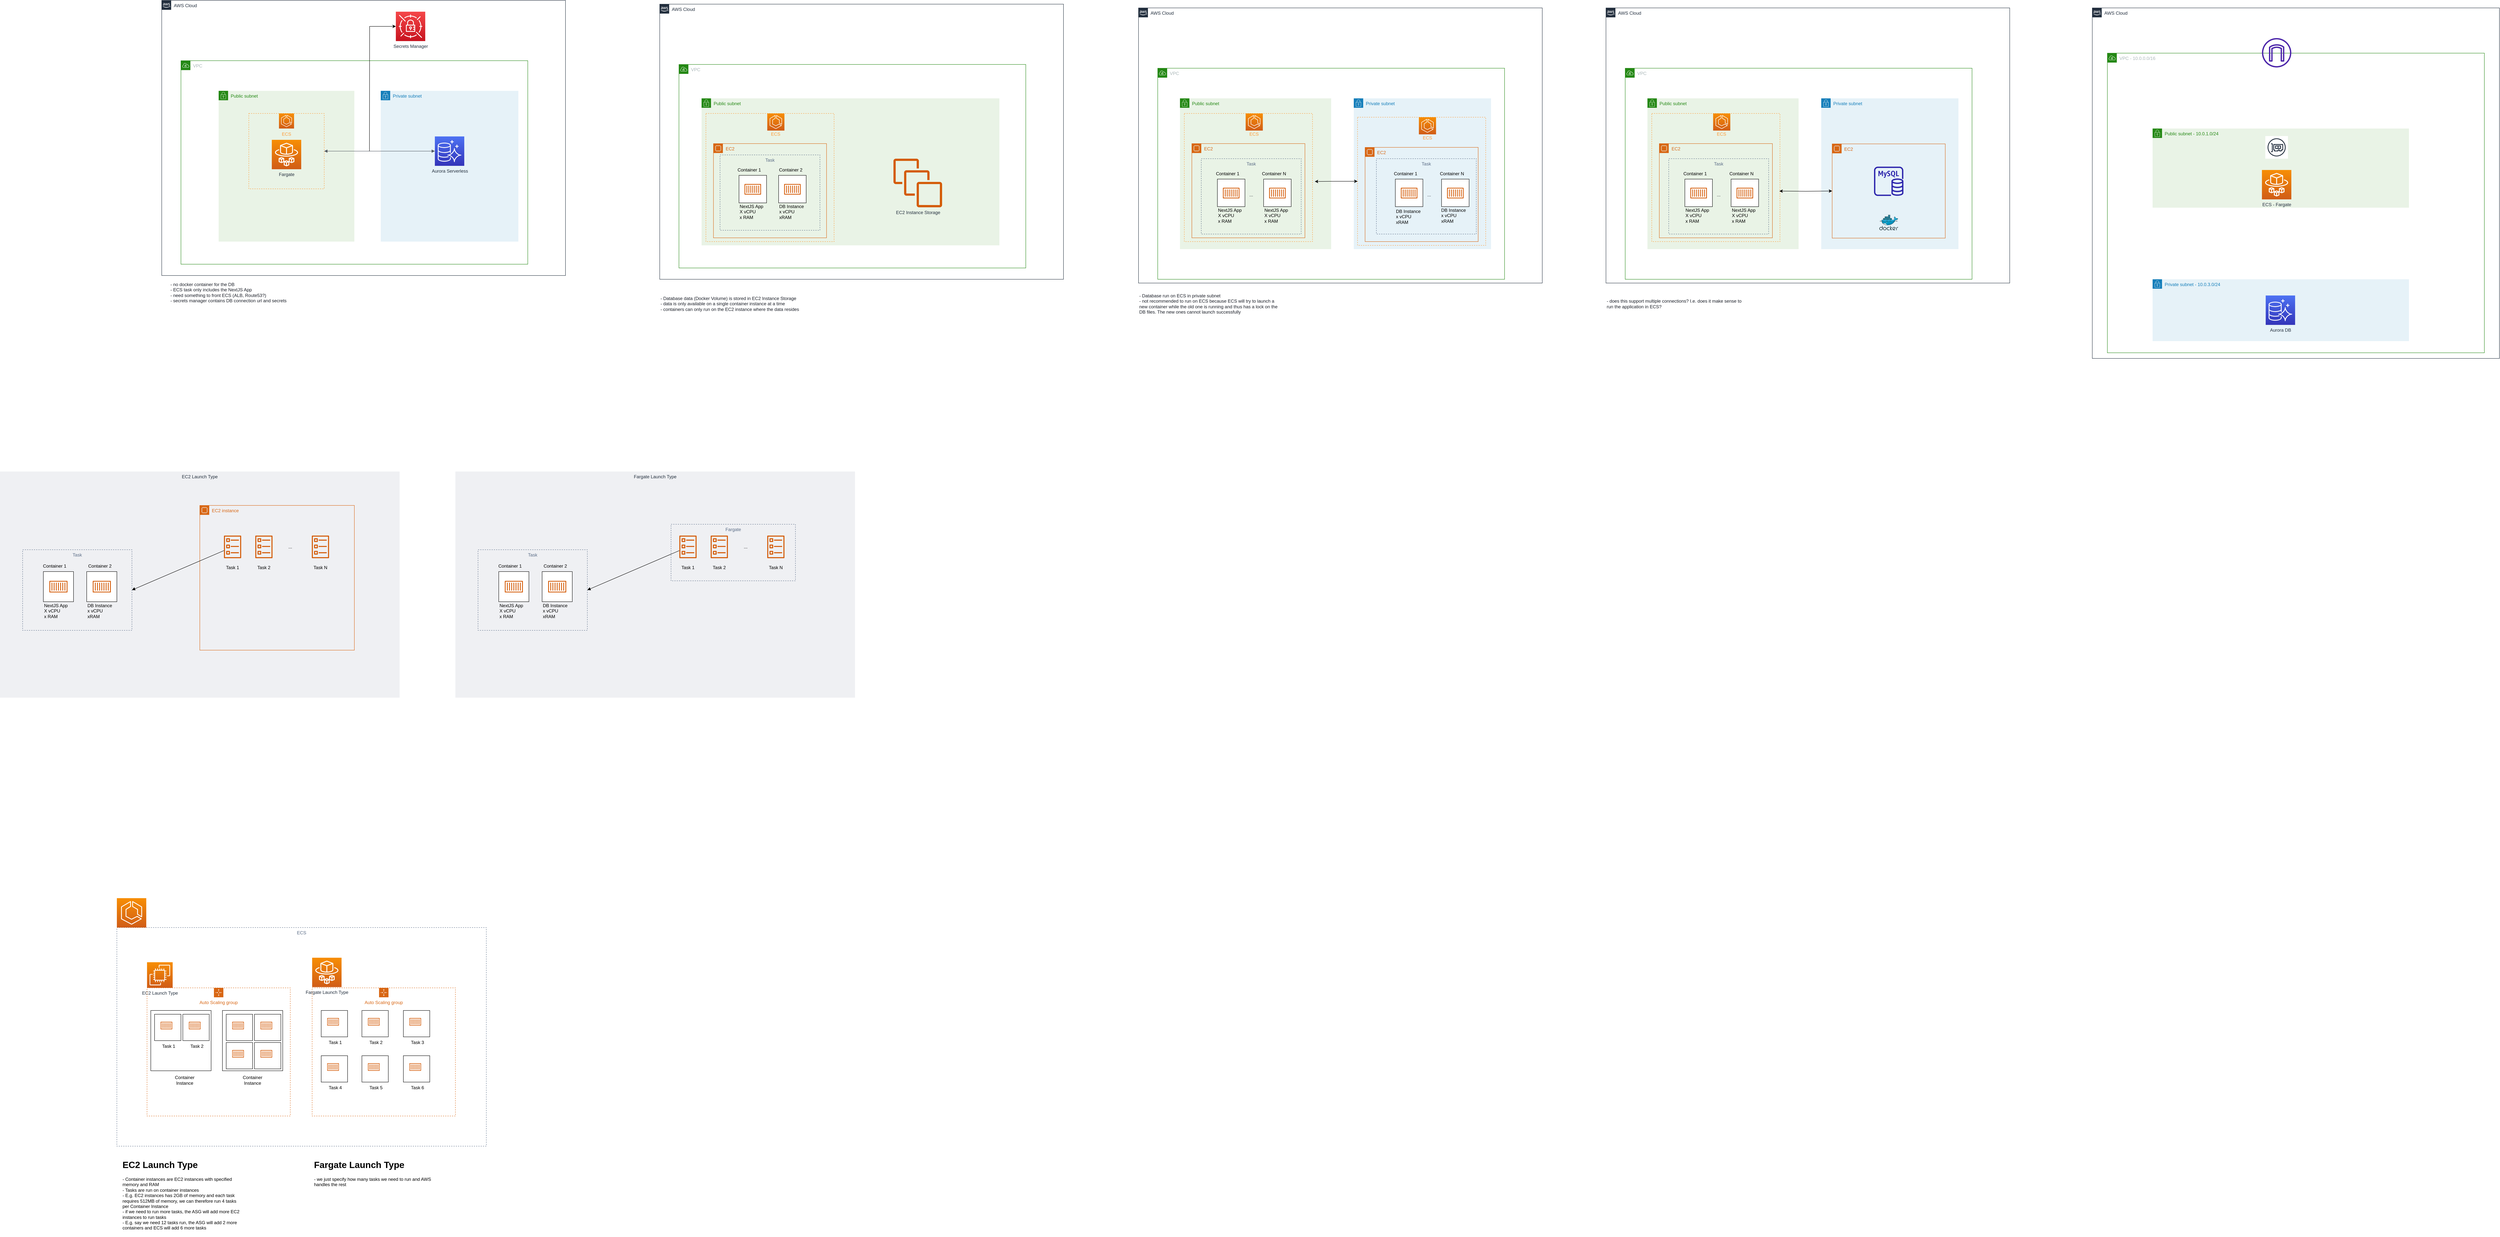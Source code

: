<mxfile version="20.6.1" type="device"><diagram id="LWnFiXQi5RfIDJ3uGeRy" name="Page-1"><mxGraphModel dx="2272" dy="2780" grid="1" gridSize="10" guides="1" tooltips="1" connect="1" arrows="0" fold="1" page="0" pageScale="1" pageWidth="850" pageHeight="1100" math="0" shadow="0"><root><mxCell id="0"/><mxCell id="1" parent="0"/><mxCell id="XzlCm8OFv1WZbMCUZ3G6-124" value="EC2 Launch Type" style="fillColor=#EFF0F3;strokeColor=none;dashed=0;verticalAlign=top;fontStyle=0;fontColor=#232F3D;" parent="1" vertex="1"><mxGeometry x="-830" y="-410" width="1060" height="600" as="geometry"/></mxCell><mxCell id="XzlCm8OFv1WZbMCUZ3G6-11" value="ECS" style="fillColor=none;strokeColor=#5A6C86;dashed=1;verticalAlign=top;fontStyle=0;fontColor=#5A6C86;" parent="1" vertex="1"><mxGeometry x="-520" y="800" width="980" height="580" as="geometry"/></mxCell><mxCell id="XzlCm8OFv1WZbMCUZ3G6-10" value="" style="sketch=0;points=[[0,0,0],[0.25,0,0],[0.5,0,0],[0.75,0,0],[1,0,0],[0,1,0],[0.25,1,0],[0.5,1,0],[0.75,1,0],[1,1,0],[0,0.25,0],[0,0.5,0],[0,0.75,0],[1,0.25,0],[1,0.5,0],[1,0.75,0]];outlineConnect=0;fontColor=#232F3E;gradientColor=#F78E04;gradientDirection=north;fillColor=#D05C17;strokeColor=#ffffff;dashed=0;verticalLabelPosition=bottom;verticalAlign=top;align=center;html=1;fontSize=12;fontStyle=0;aspect=fixed;shape=mxgraph.aws4.resourceIcon;resIcon=mxgraph.aws4.ecs;" parent="1" vertex="1"><mxGeometry x="-520" y="722" width="78" height="78" as="geometry"/></mxCell><mxCell id="XzlCm8OFv1WZbMCUZ3G6-13" value="EC2 Launch Type" style="sketch=0;points=[[0,0,0],[0.25,0,0],[0.5,0,0],[0.75,0,0],[1,0,0],[0,1,0],[0.25,1,0],[0.5,1,0],[0.75,1,0],[1,1,0],[0,0.25,0],[0,0.5,0],[0,0.75,0],[1,0.25,0],[1,0.5,0],[1,0.75,0]];outlineConnect=0;fontColor=#232F3E;gradientColor=#F78E04;gradientDirection=north;fillColor=#D05C17;strokeColor=#ffffff;dashed=0;verticalLabelPosition=bottom;verticalAlign=top;align=center;html=1;fontSize=12;fontStyle=0;aspect=fixed;shape=mxgraph.aws4.resourceIcon;resIcon=mxgraph.aws4.ec2;" parent="1" vertex="1"><mxGeometry x="-440" y="892" width="68" height="68" as="geometry"/></mxCell><mxCell id="XzlCm8OFv1WZbMCUZ3G6-16" value="Auto Scaling group" style="points=[[0,0],[0.25,0],[0.5,0],[0.75,0],[1,0],[1,0.25],[1,0.5],[1,0.75],[1,1],[0.75,1],[0.5,1],[0.25,1],[0,1],[0,0.75],[0,0.5],[0,0.25]];outlineConnect=0;gradientColor=none;html=1;whiteSpace=wrap;fontSize=12;fontStyle=0;container=1;pointerEvents=0;collapsible=0;recursiveResize=0;shape=mxgraph.aws4.groupCenter;grIcon=mxgraph.aws4.group_auto_scaling_group;grStroke=1;strokeColor=#D86613;fillColor=none;verticalAlign=top;align=center;fontColor=#D86613;dashed=1;spacingTop=25;" parent="1" vertex="1"><mxGeometry x="-440" y="960" width="380" height="340" as="geometry"/></mxCell><mxCell id="XzlCm8OFv1WZbMCUZ3G6-28" value="" style="whiteSpace=wrap;html=1;aspect=fixed;" parent="XzlCm8OFv1WZbMCUZ3G6-16" vertex="1"><mxGeometry x="200" y="60" width="160" height="160" as="geometry"/></mxCell><mxCell id="XzlCm8OFv1WZbMCUZ3G6-17" value="" style="whiteSpace=wrap;html=1;aspect=fixed;" parent="XzlCm8OFv1WZbMCUZ3G6-16" vertex="1"><mxGeometry x="10" y="60" width="160" height="160" as="geometry"/></mxCell><mxCell id="XzlCm8OFv1WZbMCUZ3G6-18" value="Container Instance" style="text;html=1;strokeColor=none;fillColor=none;align=center;verticalAlign=middle;whiteSpace=wrap;rounded=0;" parent="XzlCm8OFv1WZbMCUZ3G6-16" vertex="1"><mxGeometry x="70" y="230" width="60" height="30" as="geometry"/></mxCell><mxCell id="XzlCm8OFv1WZbMCUZ3G6-23" value="" style="group" parent="XzlCm8OFv1WZbMCUZ3G6-16" vertex="1" connectable="0"><mxGeometry x="20" y="70" width="70" height="100" as="geometry"/></mxCell><mxCell id="XzlCm8OFv1WZbMCUZ3G6-19" value="" style="whiteSpace=wrap;html=1;aspect=fixed;container=0;" parent="XzlCm8OFv1WZbMCUZ3G6-23" vertex="1"><mxGeometry width="70" height="70" as="geometry"/></mxCell><mxCell id="XzlCm8OFv1WZbMCUZ3G6-20" value="" style="sketch=0;outlineConnect=0;fontColor=#232F3E;gradientColor=none;fillColor=#D45B07;strokeColor=none;dashed=0;verticalLabelPosition=bottom;verticalAlign=top;align=center;html=1;fontSize=12;fontStyle=0;aspect=fixed;pointerEvents=1;shape=mxgraph.aws4.container_1;container=0;" parent="XzlCm8OFv1WZbMCUZ3G6-23" vertex="1"><mxGeometry x="16" y="20" width="30.97" height="20" as="geometry"/></mxCell><mxCell id="XzlCm8OFv1WZbMCUZ3G6-21" value="Task 1" style="text;html=1;strokeColor=none;fillColor=none;align=center;verticalAlign=middle;whiteSpace=wrap;rounded=0;container=0;" parent="XzlCm8OFv1WZbMCUZ3G6-23" vertex="1"><mxGeometry x="5" y="70" width="65" height="30" as="geometry"/></mxCell><mxCell id="XzlCm8OFv1WZbMCUZ3G6-24" value="" style="group" parent="XzlCm8OFv1WZbMCUZ3G6-16" vertex="1" connectable="0"><mxGeometry x="95" y="70" width="70" height="100" as="geometry"/></mxCell><mxCell id="XzlCm8OFv1WZbMCUZ3G6-25" value="" style="whiteSpace=wrap;html=1;aspect=fixed;container=0;" parent="XzlCm8OFv1WZbMCUZ3G6-24" vertex="1"><mxGeometry width="70" height="70" as="geometry"/></mxCell><mxCell id="XzlCm8OFv1WZbMCUZ3G6-26" value="" style="sketch=0;outlineConnect=0;fontColor=#232F3E;gradientColor=none;fillColor=#D45B07;strokeColor=none;dashed=0;verticalLabelPosition=bottom;verticalAlign=top;align=center;html=1;fontSize=12;fontStyle=0;aspect=fixed;pointerEvents=1;shape=mxgraph.aws4.container_1;container=0;" parent="XzlCm8OFv1WZbMCUZ3G6-24" vertex="1"><mxGeometry x="16" y="20" width="30.97" height="20" as="geometry"/></mxCell><mxCell id="XzlCm8OFv1WZbMCUZ3G6-27" value="Task 2" style="text;html=1;strokeColor=none;fillColor=none;align=center;verticalAlign=middle;whiteSpace=wrap;rounded=0;container=0;" parent="XzlCm8OFv1WZbMCUZ3G6-24" vertex="1"><mxGeometry x="5" y="70" width="65" height="30" as="geometry"/></mxCell><mxCell id="XzlCm8OFv1WZbMCUZ3G6-38" value="" style="group" parent="XzlCm8OFv1WZbMCUZ3G6-16" vertex="1" connectable="0"><mxGeometry x="210" y="145" width="100" height="115" as="geometry"/></mxCell><mxCell id="XzlCm8OFv1WZbMCUZ3G6-39" value="" style="whiteSpace=wrap;html=1;aspect=fixed;container=0;" parent="XzlCm8OFv1WZbMCUZ3G6-38" vertex="1"><mxGeometry width="70" height="70" as="geometry"/></mxCell><mxCell id="XzlCm8OFv1WZbMCUZ3G6-40" value="" style="sketch=0;outlineConnect=0;fontColor=#232F3E;gradientColor=none;fillColor=#D45B07;strokeColor=none;dashed=0;verticalLabelPosition=bottom;verticalAlign=top;align=center;html=1;fontSize=12;fontStyle=0;aspect=fixed;pointerEvents=1;shape=mxgraph.aws4.container_1;container=0;" parent="XzlCm8OFv1WZbMCUZ3G6-38" vertex="1"><mxGeometry x="16" y="20" width="30.97" height="20" as="geometry"/></mxCell><mxCell id="XzlCm8OFv1WZbMCUZ3G6-29" value="Container Instance" style="text;html=1;strokeColor=none;fillColor=none;align=center;verticalAlign=middle;whiteSpace=wrap;rounded=0;" parent="XzlCm8OFv1WZbMCUZ3G6-38" vertex="1"><mxGeometry x="40" y="85" width="60" height="30" as="geometry"/></mxCell><mxCell id="XzlCm8OFv1WZbMCUZ3G6-34" value="" style="group" parent="XzlCm8OFv1WZbMCUZ3G6-16" vertex="1" connectable="0"><mxGeometry x="285" y="70" width="70" height="100" as="geometry"/></mxCell><mxCell id="XzlCm8OFv1WZbMCUZ3G6-35" value="" style="whiteSpace=wrap;html=1;aspect=fixed;container=0;" parent="XzlCm8OFv1WZbMCUZ3G6-34" vertex="1"><mxGeometry width="70" height="70" as="geometry"/></mxCell><mxCell id="XzlCm8OFv1WZbMCUZ3G6-36" value="" style="sketch=0;outlineConnect=0;fontColor=#232F3E;gradientColor=none;fillColor=#D45B07;strokeColor=none;dashed=0;verticalLabelPosition=bottom;verticalAlign=top;align=center;html=1;fontSize=12;fontStyle=0;aspect=fixed;pointerEvents=1;shape=mxgraph.aws4.container_1;container=0;" parent="XzlCm8OFv1WZbMCUZ3G6-34" vertex="1"><mxGeometry x="16" y="20" width="30.97" height="20" as="geometry"/></mxCell><mxCell id="XzlCm8OFv1WZbMCUZ3G6-30" value="" style="group" parent="XzlCm8OFv1WZbMCUZ3G6-16" vertex="1" connectable="0"><mxGeometry x="210" y="70" width="70" height="100" as="geometry"/></mxCell><mxCell id="XzlCm8OFv1WZbMCUZ3G6-31" value="" style="whiteSpace=wrap;html=1;aspect=fixed;container=0;" parent="XzlCm8OFv1WZbMCUZ3G6-30" vertex="1"><mxGeometry width="70" height="70" as="geometry"/></mxCell><mxCell id="XzlCm8OFv1WZbMCUZ3G6-32" value="" style="sketch=0;outlineConnect=0;fontColor=#232F3E;gradientColor=none;fillColor=#D45B07;strokeColor=none;dashed=0;verticalLabelPosition=bottom;verticalAlign=top;align=center;html=1;fontSize=12;fontStyle=0;aspect=fixed;pointerEvents=1;shape=mxgraph.aws4.container_1;container=0;" parent="XzlCm8OFv1WZbMCUZ3G6-30" vertex="1"><mxGeometry x="16" y="20" width="30.97" height="20" as="geometry"/></mxCell><mxCell id="XzlCm8OFv1WZbMCUZ3G6-41" value="" style="group" parent="XzlCm8OFv1WZbMCUZ3G6-16" vertex="1" connectable="0"><mxGeometry x="285" y="145" width="70" height="100" as="geometry"/></mxCell><mxCell id="XzlCm8OFv1WZbMCUZ3G6-42" value="" style="whiteSpace=wrap;html=1;aspect=fixed;container=0;" parent="XzlCm8OFv1WZbMCUZ3G6-41" vertex="1"><mxGeometry width="70" height="70" as="geometry"/></mxCell><mxCell id="XzlCm8OFv1WZbMCUZ3G6-43" value="" style="sketch=0;outlineConnect=0;fontColor=#232F3E;gradientColor=none;fillColor=#D45B07;strokeColor=none;dashed=0;verticalLabelPosition=bottom;verticalAlign=top;align=center;html=1;fontSize=12;fontStyle=0;aspect=fixed;pointerEvents=1;shape=mxgraph.aws4.container_1;container=0;" parent="XzlCm8OFv1WZbMCUZ3G6-41" vertex="1"><mxGeometry x="16" y="20" width="30.97" height="20" as="geometry"/></mxCell><mxCell id="XzlCm8OFv1WZbMCUZ3G6-46" value="Auto Scaling group" style="points=[[0,0],[0.25,0],[0.5,0],[0.75,0],[1,0],[1,0.25],[1,0.5],[1,0.75],[1,1],[0.75,1],[0.5,1],[0.25,1],[0,1],[0,0.75],[0,0.5],[0,0.25]];outlineConnect=0;gradientColor=none;html=1;whiteSpace=wrap;fontSize=12;fontStyle=0;container=1;pointerEvents=0;collapsible=0;recursiveResize=0;shape=mxgraph.aws4.groupCenter;grIcon=mxgraph.aws4.group_auto_scaling_group;grStroke=1;strokeColor=#D86613;fillColor=none;verticalAlign=top;align=center;fontColor=#D86613;dashed=1;spacingTop=25;" parent="1" vertex="1"><mxGeometry x="-2" y="960" width="380" height="340" as="geometry"/></mxCell><mxCell id="XzlCm8OFv1WZbMCUZ3G6-74" value="" style="group" parent="XzlCm8OFv1WZbMCUZ3G6-46" vertex="1" connectable="0"><mxGeometry x="24" y="60" width="70" height="100" as="geometry"/></mxCell><mxCell id="XzlCm8OFv1WZbMCUZ3G6-75" value="" style="whiteSpace=wrap;html=1;aspect=fixed;container=0;" parent="XzlCm8OFv1WZbMCUZ3G6-74" vertex="1"><mxGeometry width="70" height="70" as="geometry"/></mxCell><mxCell id="XzlCm8OFv1WZbMCUZ3G6-76" value="" style="sketch=0;outlineConnect=0;fontColor=#232F3E;gradientColor=none;fillColor=#D45B07;strokeColor=none;dashed=0;verticalLabelPosition=bottom;verticalAlign=top;align=center;html=1;fontSize=12;fontStyle=0;aspect=fixed;pointerEvents=1;shape=mxgraph.aws4.container_1;container=0;" parent="XzlCm8OFv1WZbMCUZ3G6-74" vertex="1"><mxGeometry x="16" y="20" width="30.97" height="20" as="geometry"/></mxCell><mxCell id="XzlCm8OFv1WZbMCUZ3G6-77" value="Task 1" style="text;html=1;strokeColor=none;fillColor=none;align=center;verticalAlign=middle;whiteSpace=wrap;rounded=0;container=0;" parent="XzlCm8OFv1WZbMCUZ3G6-74" vertex="1"><mxGeometry x="5" y="70" width="65" height="30" as="geometry"/></mxCell><mxCell id="XzlCm8OFv1WZbMCUZ3G6-86" value="" style="group" parent="XzlCm8OFv1WZbMCUZ3G6-46" vertex="1" connectable="0"><mxGeometry x="24" y="180" width="70" height="100" as="geometry"/></mxCell><mxCell id="XzlCm8OFv1WZbMCUZ3G6-87" value="" style="whiteSpace=wrap;html=1;aspect=fixed;container=0;" parent="XzlCm8OFv1WZbMCUZ3G6-86" vertex="1"><mxGeometry width="70" height="70" as="geometry"/></mxCell><mxCell id="XzlCm8OFv1WZbMCUZ3G6-88" value="" style="sketch=0;outlineConnect=0;fontColor=#232F3E;gradientColor=none;fillColor=#D45B07;strokeColor=none;dashed=0;verticalLabelPosition=bottom;verticalAlign=top;align=center;html=1;fontSize=12;fontStyle=0;aspect=fixed;pointerEvents=1;shape=mxgraph.aws4.container_1;container=0;" parent="XzlCm8OFv1WZbMCUZ3G6-86" vertex="1"><mxGeometry x="16" y="20" width="30.97" height="20" as="geometry"/></mxCell><mxCell id="XzlCm8OFv1WZbMCUZ3G6-89" value="Task 4" style="text;html=1;strokeColor=none;fillColor=none;align=center;verticalAlign=middle;whiteSpace=wrap;rounded=0;container=0;" parent="XzlCm8OFv1WZbMCUZ3G6-86" vertex="1"><mxGeometry x="5" y="70" width="65" height="30" as="geometry"/></mxCell><mxCell id="XzlCm8OFv1WZbMCUZ3G6-78" value="" style="group" parent="XzlCm8OFv1WZbMCUZ3G6-46" vertex="1" connectable="0"><mxGeometry x="132" y="60" width="70" height="100" as="geometry"/></mxCell><mxCell id="XzlCm8OFv1WZbMCUZ3G6-79" value="" style="whiteSpace=wrap;html=1;aspect=fixed;container=0;" parent="XzlCm8OFv1WZbMCUZ3G6-78" vertex="1"><mxGeometry width="70" height="70" as="geometry"/></mxCell><mxCell id="XzlCm8OFv1WZbMCUZ3G6-80" value="" style="sketch=0;outlineConnect=0;fontColor=#232F3E;gradientColor=none;fillColor=#D45B07;strokeColor=none;dashed=0;verticalLabelPosition=bottom;verticalAlign=top;align=center;html=1;fontSize=12;fontStyle=0;aspect=fixed;pointerEvents=1;shape=mxgraph.aws4.container_1;container=0;" parent="XzlCm8OFv1WZbMCUZ3G6-78" vertex="1"><mxGeometry x="16" y="20" width="30.97" height="20" as="geometry"/></mxCell><mxCell id="XzlCm8OFv1WZbMCUZ3G6-81" value="Task 2" style="text;html=1;strokeColor=none;fillColor=none;align=center;verticalAlign=middle;whiteSpace=wrap;rounded=0;container=0;" parent="XzlCm8OFv1WZbMCUZ3G6-78" vertex="1"><mxGeometry x="5" y="70" width="65" height="30" as="geometry"/></mxCell><mxCell id="XzlCm8OFv1WZbMCUZ3G6-82" value="" style="group" parent="XzlCm8OFv1WZbMCUZ3G6-46" vertex="1" connectable="0"><mxGeometry x="242" y="60" width="70" height="100" as="geometry"/></mxCell><mxCell id="XzlCm8OFv1WZbMCUZ3G6-83" value="" style="whiteSpace=wrap;html=1;aspect=fixed;container=0;" parent="XzlCm8OFv1WZbMCUZ3G6-82" vertex="1"><mxGeometry width="70" height="70" as="geometry"/></mxCell><mxCell id="XzlCm8OFv1WZbMCUZ3G6-84" value="" style="sketch=0;outlineConnect=0;fontColor=#232F3E;gradientColor=none;fillColor=#D45B07;strokeColor=none;dashed=0;verticalLabelPosition=bottom;verticalAlign=top;align=center;html=1;fontSize=12;fontStyle=0;aspect=fixed;pointerEvents=1;shape=mxgraph.aws4.container_1;container=0;" parent="XzlCm8OFv1WZbMCUZ3G6-82" vertex="1"><mxGeometry x="16" y="20" width="30.97" height="20" as="geometry"/></mxCell><mxCell id="XzlCm8OFv1WZbMCUZ3G6-85" value="Task 3" style="text;html=1;strokeColor=none;fillColor=none;align=center;verticalAlign=middle;whiteSpace=wrap;rounded=0;container=0;" parent="XzlCm8OFv1WZbMCUZ3G6-82" vertex="1"><mxGeometry x="5" y="70" width="65" height="30" as="geometry"/></mxCell><mxCell id="XzlCm8OFv1WZbMCUZ3G6-95" value="" style="group" parent="XzlCm8OFv1WZbMCUZ3G6-46" vertex="1" connectable="0"><mxGeometry x="242" y="180" width="70" height="100" as="geometry"/></mxCell><mxCell id="XzlCm8OFv1WZbMCUZ3G6-96" value="" style="whiteSpace=wrap;html=1;aspect=fixed;container=0;" parent="XzlCm8OFv1WZbMCUZ3G6-95" vertex="1"><mxGeometry width="70" height="70" as="geometry"/></mxCell><mxCell id="XzlCm8OFv1WZbMCUZ3G6-97" value="" style="sketch=0;outlineConnect=0;fontColor=#232F3E;gradientColor=none;fillColor=#D45B07;strokeColor=none;dashed=0;verticalLabelPosition=bottom;verticalAlign=top;align=center;html=1;fontSize=12;fontStyle=0;aspect=fixed;pointerEvents=1;shape=mxgraph.aws4.container_1;container=0;" parent="XzlCm8OFv1WZbMCUZ3G6-95" vertex="1"><mxGeometry x="16" y="20" width="30.97" height="20" as="geometry"/></mxCell><mxCell id="XzlCm8OFv1WZbMCUZ3G6-98" value="Task 6" style="text;html=1;strokeColor=none;fillColor=none;align=center;verticalAlign=middle;whiteSpace=wrap;rounded=0;container=0;" parent="XzlCm8OFv1WZbMCUZ3G6-95" vertex="1"><mxGeometry x="5" y="70" width="65" height="30" as="geometry"/></mxCell><mxCell id="XzlCm8OFv1WZbMCUZ3G6-72" value="Fargate Launch Type" style="sketch=0;points=[[0,0,0],[0.25,0,0],[0.5,0,0],[0.75,0,0],[1,0,0],[0,1,0],[0.25,1,0],[0.5,1,0],[0.75,1,0],[1,1,0],[0,0.25,0],[0,0.5,0],[0,0.75,0],[1,0.25,0],[1,0.5,0],[1,0.75,0]];outlineConnect=0;fontColor=#232F3E;gradientColor=#F78E04;gradientDirection=north;fillColor=#D05C17;strokeColor=#ffffff;dashed=0;verticalLabelPosition=bottom;verticalAlign=top;align=center;html=1;fontSize=12;fontStyle=0;aspect=fixed;shape=mxgraph.aws4.resourceIcon;resIcon=mxgraph.aws4.fargate;" parent="1" vertex="1"><mxGeometry x="-2" y="880" width="78" height="78" as="geometry"/></mxCell><mxCell id="XzlCm8OFv1WZbMCUZ3G6-91" value="" style="group" parent="1" vertex="1" connectable="0"><mxGeometry x="130" y="1140" width="70" height="100" as="geometry"/></mxCell><mxCell id="XzlCm8OFv1WZbMCUZ3G6-92" value="" style="whiteSpace=wrap;html=1;aspect=fixed;container=0;" parent="XzlCm8OFv1WZbMCUZ3G6-91" vertex="1"><mxGeometry width="70" height="70" as="geometry"/></mxCell><mxCell id="XzlCm8OFv1WZbMCUZ3G6-93" value="" style="sketch=0;outlineConnect=0;fontColor=#232F3E;gradientColor=none;fillColor=#D45B07;strokeColor=none;dashed=0;verticalLabelPosition=bottom;verticalAlign=top;align=center;html=1;fontSize=12;fontStyle=0;aspect=fixed;pointerEvents=1;shape=mxgraph.aws4.container_1;container=0;" parent="XzlCm8OFv1WZbMCUZ3G6-91" vertex="1"><mxGeometry x="16" y="20" width="30.97" height="20" as="geometry"/></mxCell><mxCell id="XzlCm8OFv1WZbMCUZ3G6-94" value="Task 5" style="text;html=1;strokeColor=none;fillColor=none;align=center;verticalAlign=middle;whiteSpace=wrap;rounded=0;container=0;" parent="XzlCm8OFv1WZbMCUZ3G6-91" vertex="1"><mxGeometry x="5" y="70" width="65" height="30" as="geometry"/></mxCell><mxCell id="XzlCm8OFv1WZbMCUZ3G6-99" value="&lt;h1&gt;EC2 Launch Type&lt;/h1&gt;&lt;div&gt;- Container instances are EC2 instances with specified memory and RAM&lt;/div&gt;&lt;div&gt;- Tasks are run on container instances&lt;/div&gt;&lt;div&gt;- E.g. EC2 instances has 2GB of memory and each task requires 512MB of memory, we can therefore run 4 tasks per Container Instance&lt;/div&gt;&lt;div&gt;- if we need to run more tasks, the ASG will add more EC2 instances to run tasks&lt;/div&gt;&lt;div&gt;- E.g. say we need 12 tasks run, the ASG will add 2 more containers and ECS will add 6 more tasks&lt;/div&gt;" style="text;html=1;strokeColor=none;fillColor=none;spacing=5;spacingTop=-20;whiteSpace=wrap;overflow=hidden;rounded=0;" parent="1" vertex="1"><mxGeometry x="-510" y="1410" width="320" height="210" as="geometry"/></mxCell><mxCell id="XzlCm8OFv1WZbMCUZ3G6-100" value="&lt;h1&gt;Fargate Launch Type&lt;/h1&gt;&lt;div&gt;- we just specify how many tasks we need to run and AWS handles the rest&lt;/div&gt;" style="text;html=1;strokeColor=none;fillColor=none;spacing=5;spacingTop=-20;whiteSpace=wrap;overflow=hidden;rounded=0;" parent="1" vertex="1"><mxGeometry x="-2" y="1410" width="320" height="180" as="geometry"/></mxCell><mxCell id="XzlCm8OFv1WZbMCUZ3G6-114" value="" style="group" parent="1" vertex="1" connectable="0"><mxGeometry x="-770" y="-202.5" width="290" height="214" as="geometry"/></mxCell><mxCell id="XzlCm8OFv1WZbMCUZ3G6-111" value="" style="group" parent="XzlCm8OFv1WZbMCUZ3G6-114" vertex="1" connectable="0"><mxGeometry x="30" y="28" width="110" height="149" as="geometry"/></mxCell><mxCell id="XzlCm8OFv1WZbMCUZ3G6-103" value="" style="whiteSpace=wrap;html=1;aspect=fixed;" parent="XzlCm8OFv1WZbMCUZ3G6-111" vertex="1"><mxGeometry x="25" y="30" width="80" height="80" as="geometry"/></mxCell><mxCell id="XzlCm8OFv1WZbMCUZ3G6-102" value="" style="sketch=0;outlineConnect=0;fontColor=#232F3E;gradientColor=none;fillColor=#D45B07;strokeColor=none;dashed=0;verticalLabelPosition=bottom;verticalAlign=top;align=center;html=1;fontSize=12;fontStyle=0;aspect=fixed;pointerEvents=1;shape=mxgraph.aws4.container_1;" parent="XzlCm8OFv1WZbMCUZ3G6-111" vertex="1"><mxGeometry x="41" y="54.5" width="48" height="31" as="geometry"/></mxCell><mxCell id="XzlCm8OFv1WZbMCUZ3G6-104" value="NextJS App&lt;br&gt;X vCPU&lt;br&gt;&lt;div style=&quot;&quot;&gt;&lt;span style=&quot;background-color: initial;&quot;&gt;x RAM&lt;/span&gt;&lt;/div&gt;" style="text;html=1;strokeColor=none;fillColor=none;align=left;verticalAlign=middle;whiteSpace=wrap;rounded=0;" parent="XzlCm8OFv1WZbMCUZ3G6-111" vertex="1"><mxGeometry x="25" y="119" width="80" height="30" as="geometry"/></mxCell><mxCell id="XzlCm8OFv1WZbMCUZ3G6-105" value="Container 1" style="text;html=1;strokeColor=none;fillColor=none;align=center;verticalAlign=middle;whiteSpace=wrap;rounded=0;" parent="XzlCm8OFv1WZbMCUZ3G6-111" vertex="1"><mxGeometry width="110" height="30" as="geometry"/></mxCell><mxCell id="XzlCm8OFv1WZbMCUZ3G6-110" value="" style="group" parent="XzlCm8OFv1WZbMCUZ3G6-114" vertex="1" connectable="0"><mxGeometry x="150" y="37" width="110" height="140" as="geometry"/></mxCell><mxCell id="XzlCm8OFv1WZbMCUZ3G6-112" value="" style="group" parent="XzlCm8OFv1WZbMCUZ3G6-110" vertex="1" connectable="0"><mxGeometry y="-9" width="110" height="149" as="geometry"/></mxCell><mxCell id="XzlCm8OFv1WZbMCUZ3G6-106" value="" style="whiteSpace=wrap;html=1;aspect=fixed;" parent="XzlCm8OFv1WZbMCUZ3G6-112" vertex="1"><mxGeometry x="20" y="30" width="80" height="80" as="geometry"/></mxCell><mxCell id="XzlCm8OFv1WZbMCUZ3G6-107" value="" style="sketch=0;outlineConnect=0;fontColor=#232F3E;gradientColor=none;fillColor=#D45B07;strokeColor=none;dashed=0;verticalLabelPosition=bottom;verticalAlign=top;align=center;html=1;fontSize=12;fontStyle=0;aspect=fixed;pointerEvents=1;shape=mxgraph.aws4.container_1;" parent="XzlCm8OFv1WZbMCUZ3G6-112" vertex="1"><mxGeometry x="36" y="54.5" width="48" height="31" as="geometry"/></mxCell><mxCell id="XzlCm8OFv1WZbMCUZ3G6-108" value="DB Instance&lt;br&gt;x vCPU&lt;br&gt;xRAM" style="text;html=1;strokeColor=none;fillColor=none;align=left;verticalAlign=middle;whiteSpace=wrap;rounded=0;" parent="XzlCm8OFv1WZbMCUZ3G6-112" vertex="1"><mxGeometry x="20" y="119" width="80" height="30" as="geometry"/></mxCell><mxCell id="XzlCm8OFv1WZbMCUZ3G6-109" value="Container 2" style="text;html=1;strokeColor=none;fillColor=none;align=center;verticalAlign=middle;whiteSpace=wrap;rounded=0;" parent="XzlCm8OFv1WZbMCUZ3G6-112" vertex="1"><mxGeometry width="110" height="30" as="geometry"/></mxCell><mxCell id="XzlCm8OFv1WZbMCUZ3G6-113" value="Task" style="fillColor=none;strokeColor=#5A6C86;dashed=1;verticalAlign=top;fontStyle=0;fontColor=#5A6C86;" parent="XzlCm8OFv1WZbMCUZ3G6-114" vertex="1"><mxGeometry width="290" height="214" as="geometry"/></mxCell><mxCell id="XzlCm8OFv1WZbMCUZ3G6-115" value="EC2 instance" style="points=[[0,0],[0.25,0],[0.5,0],[0.75,0],[1,0],[1,0.25],[1,0.5],[1,0.75],[1,1],[0.75,1],[0.5,1],[0.25,1],[0,1],[0,0.75],[0,0.5],[0,0.25]];outlineConnect=0;gradientColor=none;html=1;whiteSpace=wrap;fontSize=12;fontStyle=0;container=1;pointerEvents=0;collapsible=0;recursiveResize=0;shape=mxgraph.aws4.group;grIcon=mxgraph.aws4.group_ec2_instance_contents;strokeColor=#D86613;fillColor=none;verticalAlign=top;align=left;spacingLeft=30;fontColor=#D86613;dashed=0;" parent="1" vertex="1"><mxGeometry x="-300" y="-320" width="410" height="384" as="geometry"/></mxCell><mxCell id="XzlCm8OFv1WZbMCUZ3G6-116" value="" style="sketch=0;outlineConnect=0;fontColor=#232F3E;gradientColor=none;fillColor=#D45B07;strokeColor=none;dashed=0;verticalLabelPosition=bottom;verticalAlign=top;align=center;html=1;fontSize=12;fontStyle=0;aspect=fixed;pointerEvents=1;shape=mxgraph.aws4.ecs_task;" parent="XzlCm8OFv1WZbMCUZ3G6-115" vertex="1"><mxGeometry x="63.75" y="80" width="46.25" height="60" as="geometry"/></mxCell><mxCell id="XzlCm8OFv1WZbMCUZ3G6-118" value="Task 1" style="text;html=1;strokeColor=none;fillColor=none;align=center;verticalAlign=middle;whiteSpace=wrap;rounded=0;" parent="XzlCm8OFv1WZbMCUZ3G6-115" vertex="1"><mxGeometry x="56.88" y="150" width="60" height="30" as="geometry"/></mxCell><mxCell id="XzlCm8OFv1WZbMCUZ3G6-119" value="" style="sketch=0;outlineConnect=0;fontColor=#232F3E;gradientColor=none;fillColor=#D45B07;strokeColor=none;dashed=0;verticalLabelPosition=bottom;verticalAlign=top;align=center;html=1;fontSize=12;fontStyle=0;aspect=fixed;pointerEvents=1;shape=mxgraph.aws4.ecs_task;" parent="XzlCm8OFv1WZbMCUZ3G6-115" vertex="1"><mxGeometry x="146.87" y="80" width="46.25" height="60" as="geometry"/></mxCell><mxCell id="XzlCm8OFv1WZbMCUZ3G6-120" value="Task 2" style="text;html=1;strokeColor=none;fillColor=none;align=center;verticalAlign=middle;whiteSpace=wrap;rounded=0;" parent="XzlCm8OFv1WZbMCUZ3G6-115" vertex="1"><mxGeometry x="140" y="150" width="60" height="30" as="geometry"/></mxCell><mxCell id="XzlCm8OFv1WZbMCUZ3G6-121" value="" style="sketch=0;outlineConnect=0;fontColor=#232F3E;gradientColor=none;fillColor=#D45B07;strokeColor=none;dashed=0;verticalLabelPosition=bottom;verticalAlign=top;align=center;html=1;fontSize=12;fontStyle=0;aspect=fixed;pointerEvents=1;shape=mxgraph.aws4.ecs_task;" parent="XzlCm8OFv1WZbMCUZ3G6-115" vertex="1"><mxGeometry x="296.87" y="80" width="46.25" height="60" as="geometry"/></mxCell><mxCell id="XzlCm8OFv1WZbMCUZ3G6-122" value="Task N" style="text;html=1;strokeColor=none;fillColor=none;align=center;verticalAlign=middle;whiteSpace=wrap;rounded=0;" parent="XzlCm8OFv1WZbMCUZ3G6-115" vertex="1"><mxGeometry x="290" y="150" width="60" height="30" as="geometry"/></mxCell><mxCell id="XzlCm8OFv1WZbMCUZ3G6-123" value="..." style="text;html=1;strokeColor=none;fillColor=none;align=center;verticalAlign=middle;whiteSpace=wrap;rounded=0;" parent="XzlCm8OFv1WZbMCUZ3G6-115" vertex="1"><mxGeometry x="210" y="95" width="60" height="30" as="geometry"/></mxCell><mxCell id="XzlCm8OFv1WZbMCUZ3G6-117" style="rounded=0;orthogonalLoop=1;jettySize=auto;html=1;entryX=1;entryY=0.5;entryDx=0;entryDy=0;startArrow=none;startFill=0;endArrow=block;endFill=1;" parent="1" source="XzlCm8OFv1WZbMCUZ3G6-116" target="XzlCm8OFv1WZbMCUZ3G6-113" edge="1"><mxGeometry relative="1" as="geometry"/></mxCell><mxCell id="XzlCm8OFv1WZbMCUZ3G6-125" value="Fargate Launch Type" style="fillColor=#EFF0F3;strokeColor=none;dashed=0;verticalAlign=top;fontStyle=0;fontColor=#232F3D;" parent="1" vertex="1"><mxGeometry x="378" y="-410" width="1060" height="600" as="geometry"/></mxCell><mxCell id="XzlCm8OFv1WZbMCUZ3G6-126" value="" style="group" parent="1" vertex="1" connectable="0"><mxGeometry x="438" y="-202.5" width="290" height="214" as="geometry"/></mxCell><mxCell id="XzlCm8OFv1WZbMCUZ3G6-127" value="" style="group" parent="XzlCm8OFv1WZbMCUZ3G6-126" vertex="1" connectable="0"><mxGeometry x="30" y="28" width="110" height="149" as="geometry"/></mxCell><mxCell id="XzlCm8OFv1WZbMCUZ3G6-128" value="" style="whiteSpace=wrap;html=1;aspect=fixed;" parent="XzlCm8OFv1WZbMCUZ3G6-127" vertex="1"><mxGeometry x="25" y="30" width="80" height="80" as="geometry"/></mxCell><mxCell id="XzlCm8OFv1WZbMCUZ3G6-129" value="" style="sketch=0;outlineConnect=0;fontColor=#232F3E;gradientColor=none;fillColor=#D45B07;strokeColor=none;dashed=0;verticalLabelPosition=bottom;verticalAlign=top;align=center;html=1;fontSize=12;fontStyle=0;aspect=fixed;pointerEvents=1;shape=mxgraph.aws4.container_1;" parent="XzlCm8OFv1WZbMCUZ3G6-127" vertex="1"><mxGeometry x="41" y="54.5" width="48" height="31" as="geometry"/></mxCell><mxCell id="XzlCm8OFv1WZbMCUZ3G6-130" value="NextJS App&lt;br&gt;X vCPU&lt;br&gt;&lt;div style=&quot;&quot;&gt;&lt;span style=&quot;background-color: initial;&quot;&gt;x RAM&lt;/span&gt;&lt;/div&gt;" style="text;html=1;strokeColor=none;fillColor=none;align=left;verticalAlign=middle;whiteSpace=wrap;rounded=0;" parent="XzlCm8OFv1WZbMCUZ3G6-127" vertex="1"><mxGeometry x="25" y="119" width="80" height="30" as="geometry"/></mxCell><mxCell id="XzlCm8OFv1WZbMCUZ3G6-131" value="Container 1" style="text;html=1;strokeColor=none;fillColor=none;align=center;verticalAlign=middle;whiteSpace=wrap;rounded=0;" parent="XzlCm8OFv1WZbMCUZ3G6-127" vertex="1"><mxGeometry width="110" height="30" as="geometry"/></mxCell><mxCell id="XzlCm8OFv1WZbMCUZ3G6-132" value="" style="group" parent="XzlCm8OFv1WZbMCUZ3G6-126" vertex="1" connectable="0"><mxGeometry x="150" y="37" width="110" height="140" as="geometry"/></mxCell><mxCell id="XzlCm8OFv1WZbMCUZ3G6-133" value="" style="group" parent="XzlCm8OFv1WZbMCUZ3G6-132" vertex="1" connectable="0"><mxGeometry y="-9" width="110" height="149" as="geometry"/></mxCell><mxCell id="XzlCm8OFv1WZbMCUZ3G6-134" value="" style="whiteSpace=wrap;html=1;aspect=fixed;" parent="XzlCm8OFv1WZbMCUZ3G6-133" vertex="1"><mxGeometry x="20" y="30" width="80" height="80" as="geometry"/></mxCell><mxCell id="XzlCm8OFv1WZbMCUZ3G6-135" value="" style="sketch=0;outlineConnect=0;fontColor=#232F3E;gradientColor=none;fillColor=#D45B07;strokeColor=none;dashed=0;verticalLabelPosition=bottom;verticalAlign=top;align=center;html=1;fontSize=12;fontStyle=0;aspect=fixed;pointerEvents=1;shape=mxgraph.aws4.container_1;" parent="XzlCm8OFv1WZbMCUZ3G6-133" vertex="1"><mxGeometry x="36" y="54.5" width="48" height="31" as="geometry"/></mxCell><mxCell id="XzlCm8OFv1WZbMCUZ3G6-136" value="DB Instance&lt;br&gt;x vCPU&lt;br&gt;xRAM" style="text;html=1;strokeColor=none;fillColor=none;align=left;verticalAlign=middle;whiteSpace=wrap;rounded=0;" parent="XzlCm8OFv1WZbMCUZ3G6-133" vertex="1"><mxGeometry x="20" y="119" width="80" height="30" as="geometry"/></mxCell><mxCell id="XzlCm8OFv1WZbMCUZ3G6-137" value="Container 2" style="text;html=1;strokeColor=none;fillColor=none;align=center;verticalAlign=middle;whiteSpace=wrap;rounded=0;" parent="XzlCm8OFv1WZbMCUZ3G6-133" vertex="1"><mxGeometry width="110" height="30" as="geometry"/></mxCell><mxCell id="XzlCm8OFv1WZbMCUZ3G6-138" value="Task" style="fillColor=none;strokeColor=#5A6C86;dashed=1;verticalAlign=top;fontStyle=0;fontColor=#5A6C86;" parent="XzlCm8OFv1WZbMCUZ3G6-126" vertex="1"><mxGeometry width="290" height="214" as="geometry"/></mxCell><mxCell id="XzlCm8OFv1WZbMCUZ3G6-147" style="rounded=0;orthogonalLoop=1;jettySize=auto;html=1;entryX=1;entryY=0.5;entryDx=0;entryDy=0;startArrow=none;startFill=0;endArrow=block;endFill=1;" parent="1" source="XzlCm8OFv1WZbMCUZ3G6-140" target="XzlCm8OFv1WZbMCUZ3G6-138" edge="1"><mxGeometry relative="1" as="geometry"/></mxCell><mxCell id="XzlCm8OFv1WZbMCUZ3G6-140" value="" style="sketch=0;outlineConnect=0;fontColor=#232F3E;gradientColor=none;fillColor=#D45B07;strokeColor=none;dashed=0;verticalLabelPosition=bottom;verticalAlign=top;align=center;html=1;fontSize=12;fontStyle=0;aspect=fixed;pointerEvents=1;shape=mxgraph.aws4.ecs_task;" parent="1" vertex="1"><mxGeometry x="971.75" y="-240" width="46.25" height="60" as="geometry"/></mxCell><mxCell id="XzlCm8OFv1WZbMCUZ3G6-141" value="Task 1" style="text;html=1;strokeColor=none;fillColor=none;align=center;verticalAlign=middle;whiteSpace=wrap;rounded=0;" parent="1" vertex="1"><mxGeometry x="964.88" y="-170" width="60" height="30" as="geometry"/></mxCell><mxCell id="XzlCm8OFv1WZbMCUZ3G6-142" value="" style="sketch=0;outlineConnect=0;fontColor=#232F3E;gradientColor=none;fillColor=#D45B07;strokeColor=none;dashed=0;verticalLabelPosition=bottom;verticalAlign=top;align=center;html=1;fontSize=12;fontStyle=0;aspect=fixed;pointerEvents=1;shape=mxgraph.aws4.ecs_task;" parent="1" vertex="1"><mxGeometry x="1054.87" y="-240" width="46.25" height="60" as="geometry"/></mxCell><mxCell id="XzlCm8OFv1WZbMCUZ3G6-143" value="Task 2" style="text;html=1;strokeColor=none;fillColor=none;align=center;verticalAlign=middle;whiteSpace=wrap;rounded=0;" parent="1" vertex="1"><mxGeometry x="1048" y="-170" width="60" height="30" as="geometry"/></mxCell><mxCell id="XzlCm8OFv1WZbMCUZ3G6-144" value="" style="sketch=0;outlineConnect=0;fontColor=#232F3E;gradientColor=none;fillColor=#D45B07;strokeColor=none;dashed=0;verticalLabelPosition=bottom;verticalAlign=top;align=center;html=1;fontSize=12;fontStyle=0;aspect=fixed;pointerEvents=1;shape=mxgraph.aws4.ecs_task;" parent="1" vertex="1"><mxGeometry x="1204.87" y="-240" width="46.25" height="60" as="geometry"/></mxCell><mxCell id="XzlCm8OFv1WZbMCUZ3G6-145" value="Task N" style="text;html=1;strokeColor=none;fillColor=none;align=center;verticalAlign=middle;whiteSpace=wrap;rounded=0;" parent="1" vertex="1"><mxGeometry x="1198" y="-170" width="60" height="30" as="geometry"/></mxCell><mxCell id="XzlCm8OFv1WZbMCUZ3G6-146" value="..." style="text;html=1;strokeColor=none;fillColor=none;align=center;verticalAlign=middle;whiteSpace=wrap;rounded=0;" parent="1" vertex="1"><mxGeometry x="1118" y="-225" width="60" height="30" as="geometry"/></mxCell><mxCell id="XzlCm8OFv1WZbMCUZ3G6-148" value="Fargate" style="fillColor=none;strokeColor=#5A6C86;dashed=1;verticalAlign=top;fontStyle=0;fontColor=#5A6C86;" parent="1" vertex="1"><mxGeometry x="950" y="-270" width="330" height="150" as="geometry"/></mxCell><mxCell id="XzlCm8OFv1WZbMCUZ3G6-149" value="AWS Cloud" style="points=[[0,0],[0.25,0],[0.5,0],[0.75,0],[1,0],[1,0.25],[1,0.5],[1,0.75],[1,1],[0.75,1],[0.5,1],[0.25,1],[0,1],[0,0.75],[0,0.5],[0,0.25]];outlineConnect=0;gradientColor=none;html=1;whiteSpace=wrap;fontSize=12;fontStyle=0;container=1;pointerEvents=0;collapsible=0;recursiveResize=0;shape=mxgraph.aws4.group;grIcon=mxgraph.aws4.group_aws_cloud_alt;strokeColor=#232F3E;fillColor=none;verticalAlign=top;align=left;spacingLeft=30;fontColor=#232F3E;dashed=0;" parent="1" vertex="1"><mxGeometry x="-401" y="-1660" width="1071" height="730" as="geometry"/></mxCell><mxCell id="XzlCm8OFv1WZbMCUZ3G6-150" value="VPC" style="points=[[0,0],[0.25,0],[0.5,0],[0.75,0],[1,0],[1,0.25],[1,0.5],[1,0.75],[1,1],[0.75,1],[0.5,1],[0.25,1],[0,1],[0,0.75],[0,0.5],[0,0.25]];outlineConnect=0;gradientColor=none;html=1;whiteSpace=wrap;fontSize=12;fontStyle=0;container=1;pointerEvents=0;collapsible=0;recursiveResize=0;shape=mxgraph.aws4.group;grIcon=mxgraph.aws4.group_vpc;strokeColor=#248814;fillColor=none;verticalAlign=top;align=left;spacingLeft=30;fontColor=#AAB7B8;dashed=0;" parent="XzlCm8OFv1WZbMCUZ3G6-149" vertex="1"><mxGeometry x="51" y="160" width="920" height="540" as="geometry"/></mxCell><mxCell id="XzlCm8OFv1WZbMCUZ3G6-151" value="Private subnet" style="points=[[0,0],[0.25,0],[0.5,0],[0.75,0],[1,0],[1,0.25],[1,0.5],[1,0.75],[1,1],[0.75,1],[0.5,1],[0.25,1],[0,1],[0,0.75],[0,0.5],[0,0.25]];outlineConnect=0;gradientColor=none;html=1;whiteSpace=wrap;fontSize=12;fontStyle=0;container=1;pointerEvents=0;collapsible=0;recursiveResize=0;shape=mxgraph.aws4.group;grIcon=mxgraph.aws4.group_security_group;grStroke=0;strokeColor=#147EBA;fillColor=#E6F2F8;verticalAlign=top;align=left;spacingLeft=30;fontColor=#147EBA;dashed=0;" parent="XzlCm8OFv1WZbMCUZ3G6-150" vertex="1"><mxGeometry x="530" y="80" width="365" height="400" as="geometry"/></mxCell><mxCell id="XzlCm8OFv1WZbMCUZ3G6-153" value="Aurora Serverless" style="sketch=0;points=[[0,0,0],[0.25,0,0],[0.5,0,0],[0.75,0,0],[1,0,0],[0,1,0],[0.25,1,0],[0.5,1,0],[0.75,1,0],[1,1,0],[0,0.25,0],[0,0.5,0],[0,0.75,0],[1,0.25,0],[1,0.5,0],[1,0.75,0]];outlineConnect=0;fontColor=#232F3E;gradientColor=#4D72F3;gradientDirection=north;fillColor=#3334B9;strokeColor=#ffffff;dashed=0;verticalLabelPosition=bottom;verticalAlign=top;align=center;html=1;fontSize=12;fontStyle=0;aspect=fixed;shape=mxgraph.aws4.resourceIcon;resIcon=mxgraph.aws4.aurora;" parent="XzlCm8OFv1WZbMCUZ3G6-151" vertex="1"><mxGeometry x="143.5" y="121" width="78" height="78" as="geometry"/></mxCell><mxCell id="XzlCm8OFv1WZbMCUZ3G6-152" value="Public subnet" style="points=[[0,0],[0.25,0],[0.5,0],[0.75,0],[1,0],[1,0.25],[1,0.5],[1,0.75],[1,1],[0.75,1],[0.5,1],[0.25,1],[0,1],[0,0.75],[0,0.5],[0,0.25]];outlineConnect=0;gradientColor=none;html=1;whiteSpace=wrap;fontSize=12;fontStyle=0;container=1;pointerEvents=0;collapsible=0;recursiveResize=0;shape=mxgraph.aws4.group;grIcon=mxgraph.aws4.group_security_group;grStroke=0;strokeColor=#248814;fillColor=#E9F3E6;verticalAlign=top;align=left;spacingLeft=30;fontColor=#248814;dashed=0;" parent="XzlCm8OFv1WZbMCUZ3G6-150" vertex="1"><mxGeometry x="100" y="80" width="360" height="400" as="geometry"/></mxCell><mxCell id="XzlCm8OFv1WZbMCUZ3G6-163" value="" style="group" parent="XzlCm8OFv1WZbMCUZ3G6-152" vertex="1" connectable="0"><mxGeometry x="80.0" y="60" width="200" height="200" as="geometry"/></mxCell><mxCell id="XzlCm8OFv1WZbMCUZ3G6-160" value="" style="whiteSpace=wrap;html=1;aspect=fixed;fillColor=none;dashed=1;strokeColor=#FF9933;" parent="XzlCm8OFv1WZbMCUZ3G6-163" vertex="1"><mxGeometry width="200" height="200" as="geometry"/></mxCell><mxCell id="XzlCm8OFv1WZbMCUZ3G6-161" value="" style="sketch=0;points=[[0,0,0],[0.25,0,0],[0.5,0,0],[0.75,0,0],[1,0,0],[0,1,0],[0.25,1,0],[0.5,1,0],[0.75,1,0],[1,1,0],[0,0.25,0],[0,0.5,0],[0,0.75,0],[1,0.25,0],[1,0.5,0],[1,0.75,0]];outlineConnect=0;fontColor=#232F3E;gradientColor=#F78E04;gradientDirection=north;fillColor=#D05C17;strokeColor=#ffffff;dashed=0;verticalLabelPosition=bottom;verticalAlign=top;align=center;html=1;fontSize=12;fontStyle=0;aspect=fixed;shape=mxgraph.aws4.resourceIcon;resIcon=mxgraph.aws4.ecs;" parent="XzlCm8OFv1WZbMCUZ3G6-163" vertex="1"><mxGeometry x="80" width="40" height="40" as="geometry"/></mxCell><mxCell id="XzlCm8OFv1WZbMCUZ3G6-162" value="&lt;font color=&quot;#ff9933&quot;&gt;ECS&lt;/font&gt;" style="text;html=1;strokeColor=none;fillColor=none;align=center;verticalAlign=middle;whiteSpace=wrap;rounded=0;dashed=1;" parent="XzlCm8OFv1WZbMCUZ3G6-163" vertex="1"><mxGeometry x="70" y="40" width="60" height="30" as="geometry"/></mxCell><mxCell id="XzlCm8OFv1WZbMCUZ3G6-169" value="Fargate" style="sketch=0;points=[[0,0,0],[0.25,0,0],[0.5,0,0],[0.75,0,0],[1,0,0],[0,1,0],[0.25,1,0],[0.5,1,0],[0.75,1,0],[1,1,0],[0,0.25,0],[0,0.5,0],[0,0.75,0],[1,0.25,0],[1,0.5,0],[1,0.75,0]];outlineConnect=0;fontColor=#232F3E;gradientColor=#F78E04;gradientDirection=north;fillColor=#D05C17;strokeColor=#ffffff;dashed=0;verticalLabelPosition=bottom;verticalAlign=top;align=center;html=1;fontSize=12;fontStyle=0;aspect=fixed;shape=mxgraph.aws4.resourceIcon;resIcon=mxgraph.aws4.fargate;" parent="XzlCm8OFv1WZbMCUZ3G6-163" vertex="1"><mxGeometry x="61.0" y="70" width="78" height="78" as="geometry"/></mxCell><mxCell id="XzlCm8OFv1WZbMCUZ3G6-170" value="" style="edgeStyle=orthogonalEdgeStyle;html=1;endArrow=block;elbow=vertical;startArrow=block;startFill=1;endFill=1;strokeColor=#545B64;rounded=0;fontColor=#FF9933;entryX=0;entryY=0.5;entryDx=0;entryDy=0;entryPerimeter=0;" parent="XzlCm8OFv1WZbMCUZ3G6-150" source="XzlCm8OFv1WZbMCUZ3G6-160" target="XzlCm8OFv1WZbMCUZ3G6-153" edge="1"><mxGeometry width="100" relative="1" as="geometry"><mxPoint x="630" y="1660" as="sourcePoint"/><mxPoint x="110" y="-1180" as="targetPoint"/></mxGeometry></mxCell><mxCell id="XzlCm8OFv1WZbMCUZ3G6-171" value="Secrets Manager" style="sketch=0;points=[[0,0,0],[0.25,0,0],[0.5,0,0],[0.75,0,0],[1,0,0],[0,1,0],[0.25,1,0],[0.5,1,0],[0.75,1,0],[1,1,0],[0,0.25,0],[0,0.5,0],[0,0.75,0],[1,0.25,0],[1,0.5,0],[1,0.75,0]];outlineConnect=0;fontColor=#232F3E;gradientColor=#F54749;gradientDirection=north;fillColor=#C7131F;strokeColor=#ffffff;dashed=0;verticalLabelPosition=bottom;verticalAlign=top;align=center;html=1;fontSize=12;fontStyle=0;aspect=fixed;shape=mxgraph.aws4.resourceIcon;resIcon=mxgraph.aws4.secrets_manager;" parent="XzlCm8OFv1WZbMCUZ3G6-149" vertex="1"><mxGeometry x="621" y="30" width="78" height="78" as="geometry"/></mxCell><mxCell id="XzlCm8OFv1WZbMCUZ3G6-173" style="edgeStyle=orthogonalEdgeStyle;rounded=0;orthogonalLoop=1;jettySize=auto;html=1;exitX=0;exitY=0.5;exitDx=0;exitDy=0;exitPerimeter=0;fontColor=#FF9933;startArrow=classic;startFill=1;endArrow=none;endFill=0;" parent="1" source="XzlCm8OFv1WZbMCUZ3G6-171" edge="1"><mxGeometry relative="1" as="geometry"><mxPoint x="150.0" y="-1260" as="targetPoint"/></mxGeometry></mxCell><mxCell id="XzlCm8OFv1WZbMCUZ3G6-174" value="&lt;font color=&quot;#1a1e27&quot;&gt;- no docker container for the DB&lt;br&gt;- ECS task only includes the NextJS App&lt;br&gt;- need something to front ECS (ALB, Route53?)&lt;br&gt;- secrets manager contains DB connection url and secrets&lt;br&gt;&lt;/font&gt;" style="text;html=1;strokeColor=none;fillColor=none;align=left;verticalAlign=middle;whiteSpace=wrap;rounded=0;dashed=1;fontColor=#FF9933;horizontal=1;" parent="1" vertex="1"><mxGeometry x="-380" y="-930" width="370" height="90" as="geometry"/></mxCell><mxCell id="XzlCm8OFv1WZbMCUZ3G6-175" value="AWS Cloud" style="points=[[0,0],[0.25,0],[0.5,0],[0.75,0],[1,0],[1,0.25],[1,0.5],[1,0.75],[1,1],[0.75,1],[0.5,1],[0.25,1],[0,1],[0,0.75],[0,0.5],[0,0.25]];outlineConnect=0;gradientColor=none;html=1;whiteSpace=wrap;fontSize=12;fontStyle=0;container=1;pointerEvents=0;collapsible=0;recursiveResize=0;shape=mxgraph.aws4.group;grIcon=mxgraph.aws4.group_aws_cloud_alt;strokeColor=#232F3E;fillColor=none;verticalAlign=top;align=left;spacingLeft=30;fontColor=#232F3E;dashed=0;" parent="1" vertex="1"><mxGeometry x="920" y="-1650" width="1071" height="730" as="geometry"/></mxCell><mxCell id="XzlCm8OFv1WZbMCUZ3G6-176" value="VPC" style="points=[[0,0],[0.25,0],[0.5,0],[0.75,0],[1,0],[1,0.25],[1,0.5],[1,0.75],[1,1],[0.75,1],[0.5,1],[0.25,1],[0,1],[0,0.75],[0,0.5],[0,0.25]];outlineConnect=0;gradientColor=none;html=1;whiteSpace=wrap;fontSize=12;fontStyle=0;container=1;pointerEvents=0;collapsible=0;recursiveResize=0;shape=mxgraph.aws4.group;grIcon=mxgraph.aws4.group_vpc;strokeColor=#248814;fillColor=none;verticalAlign=top;align=left;spacingLeft=30;fontColor=#AAB7B8;dashed=0;" parent="XzlCm8OFv1WZbMCUZ3G6-175" vertex="1"><mxGeometry x="51" y="160" width="920" height="540" as="geometry"/></mxCell><mxCell id="XzlCm8OFv1WZbMCUZ3G6-179" value="Public subnet" style="points=[[0,0],[0.25,0],[0.5,0],[0.75,0],[1,0],[1,0.25],[1,0.5],[1,0.75],[1,1],[0.75,1],[0.5,1],[0.25,1],[0,1],[0,0.75],[0,0.5],[0,0.25]];outlineConnect=0;gradientColor=none;html=1;whiteSpace=wrap;fontSize=12;fontStyle=0;container=1;pointerEvents=0;collapsible=0;recursiveResize=0;shape=mxgraph.aws4.group;grIcon=mxgraph.aws4.group_security_group;grStroke=0;strokeColor=#248814;fillColor=#E9F3E6;verticalAlign=top;align=left;spacingLeft=30;fontColor=#248814;dashed=0;" parent="XzlCm8OFv1WZbMCUZ3G6-176" vertex="1"><mxGeometry x="60" y="90" width="790" height="390" as="geometry"/></mxCell><mxCell id="XzlCm8OFv1WZbMCUZ3G6-180" value="" style="group" parent="XzlCm8OFv1WZbMCUZ3G6-179" vertex="1" connectable="0"><mxGeometry x="31.5" y="40" width="331" height="340" as="geometry"/></mxCell><mxCell id="XzlCm8OFv1WZbMCUZ3G6-181" value="" style="whiteSpace=wrap;html=1;aspect=fixed;fillColor=none;dashed=1;strokeColor=#FF9933;" parent="XzlCm8OFv1WZbMCUZ3G6-180" vertex="1"><mxGeometry x="-20" width="340" height="340" as="geometry"/></mxCell><mxCell id="XzlCm8OFv1WZbMCUZ3G6-182" value="" style="sketch=0;points=[[0,0,0],[0.25,0,0],[0.5,0,0],[0.75,0,0],[1,0,0],[0,1,0],[0.25,1,0],[0.5,1,0],[0.75,1,0],[1,1,0],[0,0.25,0],[0,0.5,0],[0,0.75,0],[1,0.25,0],[1,0.5,0],[1,0.75,0]];outlineConnect=0;fontColor=#232F3E;gradientColor=#F78E04;gradientDirection=north;fillColor=#D05C17;strokeColor=#ffffff;dashed=0;verticalLabelPosition=bottom;verticalAlign=top;align=center;html=1;fontSize=12;fontStyle=0;aspect=fixed;shape=mxgraph.aws4.resourceIcon;resIcon=mxgraph.aws4.ecs;" parent="XzlCm8OFv1WZbMCUZ3G6-180" vertex="1"><mxGeometry x="142.73" width="45.54" height="45.54" as="geometry"/></mxCell><mxCell id="XzlCm8OFv1WZbMCUZ3G6-183" value="&lt;font color=&quot;#ff9933&quot;&gt;ECS&lt;/font&gt;" style="text;html=1;strokeColor=none;fillColor=none;align=center;verticalAlign=middle;whiteSpace=wrap;rounded=0;dashed=1;" parent="XzlCm8OFv1WZbMCUZ3G6-180" vertex="1"><mxGeometry x="115.85" y="29" width="99.3" height="51.0" as="geometry"/></mxCell><mxCell id="XzlCm8OFv1WZbMCUZ3G6-190" value="EC2" style="points=[[0,0],[0.25,0],[0.5,0],[0.75,0],[1,0],[1,0.25],[1,0.5],[1,0.75],[1,1],[0.75,1],[0.5,1],[0.25,1],[0,1],[0,0.75],[0,0.5],[0,0.25]];outlineConnect=0;gradientColor=none;html=1;whiteSpace=wrap;fontSize=12;fontStyle=0;container=1;pointerEvents=0;collapsible=0;recursiveResize=0;shape=mxgraph.aws4.group;grIcon=mxgraph.aws4.group_ec2_instance_contents;strokeColor=#D86613;fillColor=none;verticalAlign=top;align=left;spacingLeft=30;fontColor=#D86613;dashed=0;" parent="XzlCm8OFv1WZbMCUZ3G6-180" vertex="1"><mxGeometry y="80" width="300" height="250" as="geometry"/></mxCell><mxCell id="XzlCm8OFv1WZbMCUZ3G6-191" value="" style="group" parent="XzlCm8OFv1WZbMCUZ3G6-180" vertex="1" connectable="0"><mxGeometry x="17.5" y="110" width="265" height="200" as="geometry"/></mxCell><mxCell id="XzlCm8OFv1WZbMCUZ3G6-192" value="" style="group" parent="XzlCm8OFv1WZbMCUZ3G6-191" vertex="1" connectable="0"><mxGeometry x="27.414" y="26.168" width="100.517" height="139.252" as="geometry"/></mxCell><mxCell id="XzlCm8OFv1WZbMCUZ3G6-193" value="" style="whiteSpace=wrap;html=1;aspect=fixed;" parent="XzlCm8OFv1WZbMCUZ3G6-192" vertex="1"><mxGeometry x="22.845" y="28.037" width="73.103" height="73.103" as="geometry"/></mxCell><mxCell id="XzlCm8OFv1WZbMCUZ3G6-194" value="" style="sketch=0;outlineConnect=0;fontColor=#232F3E;gradientColor=none;fillColor=#D45B07;strokeColor=none;dashed=0;verticalLabelPosition=bottom;verticalAlign=top;align=center;html=1;fontSize=12;fontStyle=0;aspect=fixed;pointerEvents=1;shape=mxgraph.aws4.container_1;" parent="XzlCm8OFv1WZbMCUZ3G6-192" vertex="1"><mxGeometry x="37.466" y="50.935" width="43.862" height="28.328" as="geometry"/></mxCell><mxCell id="XzlCm8OFv1WZbMCUZ3G6-195" value="NextJS App&lt;br&gt;X vCPU&lt;br&gt;&lt;div style=&quot;&quot;&gt;&lt;span style=&quot;background-color: initial;&quot;&gt;x RAM&lt;/span&gt;&lt;/div&gt;" style="text;html=1;strokeColor=none;fillColor=none;align=left;verticalAlign=middle;whiteSpace=wrap;rounded=0;" parent="XzlCm8OFv1WZbMCUZ3G6-192" vertex="1"><mxGeometry x="22.845" y="111.215" width="73.103" height="28.037" as="geometry"/></mxCell><mxCell id="XzlCm8OFv1WZbMCUZ3G6-196" value="Container 1" style="text;html=1;strokeColor=none;fillColor=none;align=center;verticalAlign=middle;whiteSpace=wrap;rounded=0;" parent="XzlCm8OFv1WZbMCUZ3G6-192" vertex="1"><mxGeometry width="100.517" height="28.037" as="geometry"/></mxCell><mxCell id="XzlCm8OFv1WZbMCUZ3G6-197" value="" style="group" parent="XzlCm8OFv1WZbMCUZ3G6-191" vertex="1" connectable="0"><mxGeometry x="137.069" y="34.579" width="100.517" height="130.841" as="geometry"/></mxCell><mxCell id="XzlCm8OFv1WZbMCUZ3G6-198" value="" style="group" parent="XzlCm8OFv1WZbMCUZ3G6-197" vertex="1" connectable="0"><mxGeometry y="-8.411" width="100.517" height="139.252" as="geometry"/></mxCell><mxCell id="XzlCm8OFv1WZbMCUZ3G6-199" value="" style="whiteSpace=wrap;html=1;aspect=fixed;" parent="XzlCm8OFv1WZbMCUZ3G6-198" vertex="1"><mxGeometry x="18.276" y="28.037" width="73.103" height="73.103" as="geometry"/></mxCell><mxCell id="XzlCm8OFv1WZbMCUZ3G6-200" value="" style="sketch=0;outlineConnect=0;fontColor=#232F3E;gradientColor=none;fillColor=#D45B07;strokeColor=none;dashed=0;verticalLabelPosition=bottom;verticalAlign=top;align=center;html=1;fontSize=12;fontStyle=0;aspect=fixed;pointerEvents=1;shape=mxgraph.aws4.container_1;" parent="XzlCm8OFv1WZbMCUZ3G6-198" vertex="1"><mxGeometry x="32.897" y="50.935" width="43.862" height="28.328" as="geometry"/></mxCell><mxCell id="XzlCm8OFv1WZbMCUZ3G6-201" value="DB Instance&lt;br&gt;x vCPU&lt;br&gt;xRAM" style="text;html=1;strokeColor=none;fillColor=none;align=left;verticalAlign=middle;whiteSpace=wrap;rounded=0;" parent="XzlCm8OFv1WZbMCUZ3G6-198" vertex="1"><mxGeometry x="18.276" y="111.215" width="73.103" height="28.037" as="geometry"/></mxCell><mxCell id="XzlCm8OFv1WZbMCUZ3G6-202" value="Container 2" style="text;html=1;strokeColor=none;fillColor=none;align=center;verticalAlign=middle;whiteSpace=wrap;rounded=0;" parent="XzlCm8OFv1WZbMCUZ3G6-198" vertex="1"><mxGeometry width="100.517" height="28.037" as="geometry"/></mxCell><mxCell id="XzlCm8OFv1WZbMCUZ3G6-203" value="Task" style="fillColor=none;strokeColor=#5A6C86;dashed=1;verticalAlign=top;fontStyle=0;fontColor=#5A6C86;" parent="XzlCm8OFv1WZbMCUZ3G6-191" vertex="1"><mxGeometry width="265" height="200" as="geometry"/></mxCell><mxCell id="XzlCm8OFv1WZbMCUZ3G6-210" value="EC2 Instance Storage" style="sketch=0;outlineConnect=0;fontColor=#232F3E;gradientColor=none;fillColor=#D45B07;strokeColor=none;dashed=0;verticalLabelPosition=bottom;verticalAlign=top;align=center;html=1;fontSize=12;fontStyle=0;aspect=fixed;pointerEvents=1;shape=mxgraph.aws4.instances;" parent="XzlCm8OFv1WZbMCUZ3G6-179" vertex="1"><mxGeometry x="509" y="160" width="129" height="129" as="geometry"/></mxCell><mxCell id="XzlCm8OFv1WZbMCUZ3G6-212" value="&lt;font color=&quot;#1a1e27&quot;&gt;- Database data (Docker Volume) is stored in EC2 Instance Storage&lt;br&gt;- data is only available on a single container instance at a time&lt;br&gt;- containers can only run on the EC2 instance where the data resides&lt;br&gt;&lt;/font&gt;" style="text;html=1;strokeColor=none;fillColor=none;align=left;verticalAlign=middle;whiteSpace=wrap;rounded=0;dashed=1;fontColor=#FF9933;horizontal=1;" parent="1" vertex="1"><mxGeometry x="920" y="-900" width="370" height="90" as="geometry"/></mxCell><mxCell id="XzlCm8OFv1WZbMCUZ3G6-213" value="AWS Cloud" style="points=[[0,0],[0.25,0],[0.5,0],[0.75,0],[1,0],[1,0.25],[1,0.5],[1,0.75],[1,1],[0.75,1],[0.5,1],[0.25,1],[0,1],[0,0.75],[0,0.5],[0,0.25]];outlineConnect=0;gradientColor=none;html=1;whiteSpace=wrap;fontSize=12;fontStyle=0;container=1;pointerEvents=0;collapsible=0;recursiveResize=0;shape=mxgraph.aws4.group;grIcon=mxgraph.aws4.group_aws_cloud_alt;strokeColor=#232F3E;fillColor=none;verticalAlign=top;align=left;spacingLeft=30;fontColor=#232F3E;dashed=0;" parent="1" vertex="1"><mxGeometry x="2190" y="-1640" width="1071" height="730" as="geometry"/></mxCell><mxCell id="XzlCm8OFv1WZbMCUZ3G6-214" value="VPC" style="points=[[0,0],[0.25,0],[0.5,0],[0.75,0],[1,0],[1,0.25],[1,0.5],[1,0.75],[1,1],[0.75,1],[0.5,1],[0.25,1],[0,1],[0,0.75],[0,0.5],[0,0.25]];outlineConnect=0;gradientColor=none;html=1;whiteSpace=wrap;fontSize=12;fontStyle=0;container=1;pointerEvents=0;collapsible=0;recursiveResize=0;shape=mxgraph.aws4.group;grIcon=mxgraph.aws4.group_vpc;strokeColor=#248814;fillColor=none;verticalAlign=top;align=left;spacingLeft=30;fontColor=#AAB7B8;dashed=0;" parent="XzlCm8OFv1WZbMCUZ3G6-213" vertex="1"><mxGeometry x="51" y="160" width="920" height="560" as="geometry"/></mxCell><mxCell id="XzlCm8OFv1WZbMCUZ3G6-215" value="Public subnet" style="points=[[0,0],[0.25,0],[0.5,0],[0.75,0],[1,0],[1,0.25],[1,0.5],[1,0.75],[1,1],[0.75,1],[0.5,1],[0.25,1],[0,1],[0,0.75],[0,0.5],[0,0.25]];outlineConnect=0;gradientColor=none;html=1;whiteSpace=wrap;fontSize=12;fontStyle=0;container=1;pointerEvents=0;collapsible=0;recursiveResize=0;shape=mxgraph.aws4.group;grIcon=mxgraph.aws4.group_security_group;grStroke=0;strokeColor=#248814;fillColor=#E9F3E6;verticalAlign=top;align=left;spacingLeft=30;fontColor=#248814;dashed=0;" parent="XzlCm8OFv1WZbMCUZ3G6-214" vertex="1"><mxGeometry x="59" y="80" width="401" height="400" as="geometry"/></mxCell><mxCell id="XzlCm8OFv1WZbMCUZ3G6-216" value="" style="group" parent="XzlCm8OFv1WZbMCUZ3G6-215" vertex="1" connectable="0"><mxGeometry x="31.5" y="40" width="331" height="340" as="geometry"/></mxCell><mxCell id="XzlCm8OFv1WZbMCUZ3G6-217" value="" style="whiteSpace=wrap;html=1;aspect=fixed;fillColor=none;dashed=1;strokeColor=#FF9933;" parent="XzlCm8OFv1WZbMCUZ3G6-216" vertex="1"><mxGeometry x="-20" width="340" height="340" as="geometry"/></mxCell><mxCell id="XzlCm8OFv1WZbMCUZ3G6-218" value="" style="sketch=0;points=[[0,0,0],[0.25,0,0],[0.5,0,0],[0.75,0,0],[1,0,0],[0,1,0],[0.25,1,0],[0.5,1,0],[0.75,1,0],[1,1,0],[0,0.25,0],[0,0.5,0],[0,0.75,0],[1,0.25,0],[1,0.5,0],[1,0.75,0]];outlineConnect=0;fontColor=#232F3E;gradientColor=#F78E04;gradientDirection=north;fillColor=#D05C17;strokeColor=#ffffff;dashed=0;verticalLabelPosition=bottom;verticalAlign=top;align=center;html=1;fontSize=12;fontStyle=0;aspect=fixed;shape=mxgraph.aws4.resourceIcon;resIcon=mxgraph.aws4.ecs;" parent="XzlCm8OFv1WZbMCUZ3G6-216" vertex="1"><mxGeometry x="142.73" width="45.54" height="45.54" as="geometry"/></mxCell><mxCell id="XzlCm8OFv1WZbMCUZ3G6-219" value="&lt;font color=&quot;#ff9933&quot;&gt;ECS&lt;/font&gt;" style="text;html=1;strokeColor=none;fillColor=none;align=center;verticalAlign=middle;whiteSpace=wrap;rounded=0;dashed=1;" parent="XzlCm8OFv1WZbMCUZ3G6-216" vertex="1"><mxGeometry x="115.85" y="29" width="99.3" height="51.0" as="geometry"/></mxCell><mxCell id="XzlCm8OFv1WZbMCUZ3G6-220" value="EC2" style="points=[[0,0],[0.25,0],[0.5,0],[0.75,0],[1,0],[1,0.25],[1,0.5],[1,0.75],[1,1],[0.75,1],[0.5,1],[0.25,1],[0,1],[0,0.75],[0,0.5],[0,0.25]];outlineConnect=0;gradientColor=none;html=1;whiteSpace=wrap;fontSize=12;fontStyle=0;container=1;pointerEvents=0;collapsible=0;recursiveResize=0;shape=mxgraph.aws4.group;grIcon=mxgraph.aws4.group_ec2_instance_contents;strokeColor=#D86613;fillColor=none;verticalAlign=top;align=left;spacingLeft=30;fontColor=#D86613;dashed=0;" parent="XzlCm8OFv1WZbMCUZ3G6-216" vertex="1"><mxGeometry y="80" width="300" height="250" as="geometry"/></mxCell><mxCell id="XzlCm8OFv1WZbMCUZ3G6-275" value="" style="group" parent="XzlCm8OFv1WZbMCUZ3G6-220" vertex="1" connectable="0"><mxGeometry x="25" y="40" width="265" height="200" as="geometry"/></mxCell><mxCell id="XzlCm8OFv1WZbMCUZ3G6-249" value="Task" style="fillColor=none;strokeColor=#5A6C86;dashed=1;verticalAlign=top;fontStyle=0;fontColor=#5A6C86;" parent="XzlCm8OFv1WZbMCUZ3G6-275" vertex="1"><mxGeometry width="265" height="200" as="geometry"/></mxCell><mxCell id="XzlCm8OFv1WZbMCUZ3G6-238" value="" style="group" parent="XzlCm8OFv1WZbMCUZ3G6-275" vertex="1" connectable="0"><mxGeometry x="19.914" y="26.168" width="100.517" height="139.252" as="geometry"/></mxCell><mxCell id="XzlCm8OFv1WZbMCUZ3G6-239" value="" style="whiteSpace=wrap;html=1;aspect=fixed;" parent="XzlCm8OFv1WZbMCUZ3G6-238" vertex="1"><mxGeometry x="22.845" y="28.037" width="73.103" height="73.103" as="geometry"/></mxCell><mxCell id="XzlCm8OFv1WZbMCUZ3G6-240" value="" style="sketch=0;outlineConnect=0;fontColor=#232F3E;gradientColor=none;fillColor=#D45B07;strokeColor=none;dashed=0;verticalLabelPosition=bottom;verticalAlign=top;align=center;html=1;fontSize=12;fontStyle=0;aspect=fixed;pointerEvents=1;shape=mxgraph.aws4.container_1;" parent="XzlCm8OFv1WZbMCUZ3G6-238" vertex="1"><mxGeometry x="37.466" y="50.935" width="43.862" height="28.328" as="geometry"/></mxCell><mxCell id="XzlCm8OFv1WZbMCUZ3G6-241" value="NextJS App&lt;br&gt;X vCPU&lt;br&gt;&lt;div style=&quot;&quot;&gt;&lt;span style=&quot;background-color: initial;&quot;&gt;x RAM&lt;/span&gt;&lt;/div&gt;" style="text;html=1;strokeColor=none;fillColor=none;align=left;verticalAlign=middle;whiteSpace=wrap;rounded=0;" parent="XzlCm8OFv1WZbMCUZ3G6-238" vertex="1"><mxGeometry x="22.845" y="111.215" width="73.103" height="28.037" as="geometry"/></mxCell><mxCell id="XzlCm8OFv1WZbMCUZ3G6-242" value="Container 1" style="text;html=1;strokeColor=none;fillColor=none;align=center;verticalAlign=middle;whiteSpace=wrap;rounded=0;" parent="XzlCm8OFv1WZbMCUZ3G6-238" vertex="1"><mxGeometry width="100.517" height="28.037" as="geometry"/></mxCell><mxCell id="XzlCm8OFv1WZbMCUZ3G6-250" value="" style="group" parent="XzlCm8OFv1WZbMCUZ3G6-275" vertex="1" connectable="0"><mxGeometry x="142.504" y="26.168" width="100.517" height="139.252" as="geometry"/></mxCell><mxCell id="XzlCm8OFv1WZbMCUZ3G6-251" value="" style="whiteSpace=wrap;html=1;aspect=fixed;" parent="XzlCm8OFv1WZbMCUZ3G6-250" vertex="1"><mxGeometry x="22.845" y="28.037" width="73.103" height="73.103" as="geometry"/></mxCell><mxCell id="XzlCm8OFv1WZbMCUZ3G6-252" value="" style="sketch=0;outlineConnect=0;fontColor=#232F3E;gradientColor=none;fillColor=#D45B07;strokeColor=none;dashed=0;verticalLabelPosition=bottom;verticalAlign=top;align=center;html=1;fontSize=12;fontStyle=0;aspect=fixed;pointerEvents=1;shape=mxgraph.aws4.container_1;" parent="XzlCm8OFv1WZbMCUZ3G6-250" vertex="1"><mxGeometry x="37.466" y="50.935" width="43.862" height="28.328" as="geometry"/></mxCell><mxCell id="XzlCm8OFv1WZbMCUZ3G6-253" value="NextJS App&lt;br&gt;X vCPU&lt;br&gt;&lt;div style=&quot;&quot;&gt;&lt;span style=&quot;background-color: initial;&quot;&gt;x RAM&lt;/span&gt;&lt;/div&gt;" style="text;html=1;strokeColor=none;fillColor=none;align=left;verticalAlign=middle;whiteSpace=wrap;rounded=0;" parent="XzlCm8OFv1WZbMCUZ3G6-250" vertex="1"><mxGeometry x="22.845" y="111.215" width="73.103" height="28.037" as="geometry"/></mxCell><mxCell id="XzlCm8OFv1WZbMCUZ3G6-254" value="Container N" style="text;html=1;strokeColor=none;fillColor=none;align=center;verticalAlign=middle;whiteSpace=wrap;rounded=0;" parent="XzlCm8OFv1WZbMCUZ3G6-250" vertex="1"><mxGeometry width="100.517" height="28.037" as="geometry"/></mxCell><mxCell id="XzlCm8OFv1WZbMCUZ3G6-255" value="..." style="text;html=1;strokeColor=none;fillColor=none;align=center;verticalAlign=middle;whiteSpace=wrap;rounded=0;dashed=1;fontColor=#1A1E27;" parent="XzlCm8OFv1WZbMCUZ3G6-275" vertex="1"><mxGeometry x="102.5" y="80.79" width="60" height="30" as="geometry"/></mxCell><mxCell id="XzlCm8OFv1WZbMCUZ3G6-296" value="Private subnet" style="points=[[0,0],[0.25,0],[0.5,0],[0.75,0],[1,0],[1,0.25],[1,0.5],[1,0.75],[1,1],[0.75,1],[0.5,1],[0.25,1],[0,1],[0,0.75],[0,0.5],[0,0.25]];outlineConnect=0;gradientColor=none;html=1;whiteSpace=wrap;fontSize=12;fontStyle=0;container=1;pointerEvents=0;collapsible=0;recursiveResize=0;shape=mxgraph.aws4.group;grIcon=mxgraph.aws4.group_security_group;grStroke=0;strokeColor=#147EBA;fillColor=#E6F2F8;verticalAlign=top;align=left;spacingLeft=30;fontColor=#147EBA;dashed=0;" parent="XzlCm8OFv1WZbMCUZ3G6-214" vertex="1"><mxGeometry x="520" y="80" width="364" height="400" as="geometry"/></mxCell><mxCell id="XzlCm8OFv1WZbMCUZ3G6-299" value="" style="group" parent="XzlCm8OFv1WZbMCUZ3G6-296" vertex="1" connectable="0"><mxGeometry x="30" y="50" width="365" height="420" as="geometry"/></mxCell><mxCell id="XzlCm8OFv1WZbMCUZ3G6-300" value="" style="whiteSpace=wrap;html=1;aspect=fixed;fillColor=none;dashed=1;strokeColor=#FF9933;" parent="XzlCm8OFv1WZbMCUZ3G6-299" vertex="1"><mxGeometry x="-20" width="340" height="340" as="geometry"/></mxCell><mxCell id="XzlCm8OFv1WZbMCUZ3G6-301" value="" style="sketch=0;points=[[0,0,0],[0.25,0,0],[0.5,0,0],[0.75,0,0],[1,0,0],[0,1,0],[0.25,1,0],[0.5,1,0],[0.75,1,0],[1,1,0],[0,0.25,0],[0,0.5,0],[0,0.75,0],[1,0.25,0],[1,0.5,0],[1,0.75,0]];outlineConnect=0;fontColor=#232F3E;gradientColor=#F78E04;gradientDirection=north;fillColor=#D05C17;strokeColor=#ffffff;dashed=0;verticalLabelPosition=bottom;verticalAlign=top;align=center;html=1;fontSize=12;fontStyle=0;aspect=fixed;shape=mxgraph.aws4.resourceIcon;resIcon=mxgraph.aws4.ecs;" parent="XzlCm8OFv1WZbMCUZ3G6-299" vertex="1"><mxGeometry x="142.73" width="45.54" height="45.54" as="geometry"/></mxCell><mxCell id="XzlCm8OFv1WZbMCUZ3G6-302" value="&lt;font color=&quot;#ff9933&quot;&gt;ECS&lt;/font&gt;" style="text;html=1;strokeColor=none;fillColor=none;align=center;verticalAlign=middle;whiteSpace=wrap;rounded=0;dashed=1;" parent="XzlCm8OFv1WZbMCUZ3G6-299" vertex="1"><mxGeometry x="115.85" y="29" width="99.3" height="51.0" as="geometry"/></mxCell><mxCell id="XzlCm8OFv1WZbMCUZ3G6-303" value="EC2" style="points=[[0,0],[0.25,0],[0.5,0],[0.75,0],[1,0],[1,0.25],[1,0.5],[1,0.75],[1,1],[0.75,1],[0.5,1],[0.25,1],[0,1],[0,0.75],[0,0.5],[0,0.25]];outlineConnect=0;gradientColor=none;html=1;whiteSpace=wrap;fontSize=12;fontStyle=0;container=1;pointerEvents=0;collapsible=0;recursiveResize=0;shape=mxgraph.aws4.group;grIcon=mxgraph.aws4.group_ec2_instance_contents;strokeColor=#D86613;fillColor=none;verticalAlign=top;align=left;spacingLeft=30;fontColor=#D86613;dashed=0;" parent="XzlCm8OFv1WZbMCUZ3G6-299" vertex="1"><mxGeometry y="80" width="300" height="250" as="geometry"/></mxCell><mxCell id="XzlCm8OFv1WZbMCUZ3G6-298" value="" style="group" parent="XzlCm8OFv1WZbMCUZ3G6-299" vertex="1" connectable="0"><mxGeometry x="30" y="110" width="265" height="200" as="geometry"/></mxCell><mxCell id="XzlCm8OFv1WZbMCUZ3G6-257" value="Task" style="fillColor=none;strokeColor=#5A6C86;dashed=1;verticalAlign=top;fontStyle=0;fontColor=#5A6C86;" parent="XzlCm8OFv1WZbMCUZ3G6-298" vertex="1"><mxGeometry width="265" height="200" as="geometry"/></mxCell><mxCell id="XzlCm8OFv1WZbMCUZ3G6-258" value="" style="group" parent="XzlCm8OFv1WZbMCUZ3G6-298" vertex="1" connectable="0"><mxGeometry x="27.414" y="26.168" width="100.517" height="139.252" as="geometry"/></mxCell><mxCell id="XzlCm8OFv1WZbMCUZ3G6-259" value="" style="whiteSpace=wrap;html=1;aspect=fixed;" parent="XzlCm8OFv1WZbMCUZ3G6-258" vertex="1"><mxGeometry x="22.845" y="28.037" width="73.103" height="73.103" as="geometry"/></mxCell><mxCell id="XzlCm8OFv1WZbMCUZ3G6-260" value="" style="sketch=0;outlineConnect=0;fontColor=#232F3E;gradientColor=none;fillColor=#D45B07;strokeColor=none;dashed=0;verticalLabelPosition=bottom;verticalAlign=top;align=center;html=1;fontSize=12;fontStyle=0;aspect=fixed;pointerEvents=1;shape=mxgraph.aws4.container_1;" parent="XzlCm8OFv1WZbMCUZ3G6-258" vertex="1"><mxGeometry x="37.466" y="50.935" width="43.862" height="28.328" as="geometry"/></mxCell><mxCell id="XzlCm8OFv1WZbMCUZ3G6-262" value="Container 1" style="text;html=1;strokeColor=none;fillColor=none;align=center;verticalAlign=middle;whiteSpace=wrap;rounded=0;" parent="XzlCm8OFv1WZbMCUZ3G6-258" vertex="1"><mxGeometry width="100.517" height="28.037" as="geometry"/></mxCell><mxCell id="XzlCm8OFv1WZbMCUZ3G6-269" value="" style="group" parent="XzlCm8OFv1WZbMCUZ3G6-298" vertex="1" connectable="0"><mxGeometry x="150.004" y="26.168" width="100.517" height="139.252" as="geometry"/></mxCell><mxCell id="XzlCm8OFv1WZbMCUZ3G6-270" value="" style="whiteSpace=wrap;html=1;aspect=fixed;" parent="XzlCm8OFv1WZbMCUZ3G6-269" vertex="1"><mxGeometry x="22.845" y="28.037" width="73.103" height="73.103" as="geometry"/></mxCell><mxCell id="XzlCm8OFv1WZbMCUZ3G6-271" value="" style="sketch=0;outlineConnect=0;fontColor=#232F3E;gradientColor=none;fillColor=#D45B07;strokeColor=none;dashed=0;verticalLabelPosition=bottom;verticalAlign=top;align=center;html=1;fontSize=12;fontStyle=0;aspect=fixed;pointerEvents=1;shape=mxgraph.aws4.container_1;" parent="XzlCm8OFv1WZbMCUZ3G6-269" vertex="1"><mxGeometry x="37.466" y="50.935" width="43.862" height="28.328" as="geometry"/></mxCell><mxCell id="XzlCm8OFv1WZbMCUZ3G6-273" value="Container N" style="text;html=1;strokeColor=none;fillColor=none;align=center;verticalAlign=middle;whiteSpace=wrap;rounded=0;" parent="XzlCm8OFv1WZbMCUZ3G6-269" vertex="1"><mxGeometry width="100.517" height="28.037" as="geometry"/></mxCell><mxCell id="XzlCm8OFv1WZbMCUZ3G6-274" value="..." style="text;html=1;strokeColor=none;fillColor=none;align=center;verticalAlign=middle;whiteSpace=wrap;rounded=0;dashed=1;fontColor=#1A1E27;" parent="XzlCm8OFv1WZbMCUZ3G6-298" vertex="1"><mxGeometry x="110" y="80.79" width="60" height="30" as="geometry"/></mxCell><mxCell id="XzlCm8OFv1WZbMCUZ3G6-267" value="DB Instance&lt;br&gt;x vCPU&lt;br&gt;xRAM" style="text;html=1;strokeColor=none;fillColor=none;align=left;verticalAlign=middle;whiteSpace=wrap;rounded=0;" parent="XzlCm8OFv1WZbMCUZ3G6-298" vertex="1"><mxGeometry x="50.005" y="140.003" width="73.103" height="28.037" as="geometry"/></mxCell><mxCell id="XzlCm8OFv1WZbMCUZ3G6-276" value="DB Instance&lt;br&gt;x vCPU&lt;br&gt;xRAM" style="text;html=1;strokeColor=none;fillColor=none;align=left;verticalAlign=middle;whiteSpace=wrap;rounded=0;" parent="XzlCm8OFv1WZbMCUZ3G6-298" vertex="1"><mxGeometry x="170.005" y="137.383" width="73.103" height="28.037" as="geometry"/></mxCell><mxCell id="XzlCm8OFv1WZbMCUZ3G6-320" style="edgeStyle=orthogonalEdgeStyle;rounded=0;orthogonalLoop=1;jettySize=auto;html=1;exitX=0;exitY=0.5;exitDx=0;exitDy=0;entryX=1.018;entryY=0.531;entryDx=0;entryDy=0;entryPerimeter=0;fontColor=#1A1E27;startArrow=classic;startFill=1;endArrow=classic;endFill=1;" parent="XzlCm8OFv1WZbMCUZ3G6-214" source="XzlCm8OFv1WZbMCUZ3G6-300" target="XzlCm8OFv1WZbMCUZ3G6-217" edge="1"><mxGeometry relative="1" as="geometry"/></mxCell><mxCell id="XzlCm8OFv1WZbMCUZ3G6-322" value="&lt;font color=&quot;#1a1e27&quot;&gt;- Database run on ECS in private subnet&lt;br&gt;- not recommended to run on ECS because ECS will try to launch a new container while the old one is running and thus has a lock on the DB files. The new ones cannot launch successfully&lt;/font&gt;&lt;font color=&quot;#1a1e27&quot;&gt;&lt;br&gt;&lt;/font&gt;" style="text;html=1;strokeColor=none;fillColor=none;align=left;verticalAlign=middle;whiteSpace=wrap;rounded=0;dashed=1;fontColor=#FF9933;horizontal=1;" parent="1" vertex="1"><mxGeometry x="2190" y="-900" width="370" height="90" as="geometry"/></mxCell><mxCell id="XzlCm8OFv1WZbMCUZ3G6-323" value="AWS Cloud" style="points=[[0,0],[0.25,0],[0.5,0],[0.75,0],[1,0],[1,0.25],[1,0.5],[1,0.75],[1,1],[0.75,1],[0.5,1],[0.25,1],[0,1],[0,0.75],[0,0.5],[0,0.25]];outlineConnect=0;gradientColor=none;html=1;whiteSpace=wrap;fontSize=12;fontStyle=0;container=1;pointerEvents=0;collapsible=0;recursiveResize=0;shape=mxgraph.aws4.group;grIcon=mxgraph.aws4.group_aws_cloud_alt;strokeColor=#232F3E;fillColor=none;verticalAlign=top;align=left;spacingLeft=30;fontColor=#232F3E;dashed=0;" parent="1" vertex="1"><mxGeometry x="3430" y="-1640" width="1071" height="730" as="geometry"/></mxCell><mxCell id="XzlCm8OFv1WZbMCUZ3G6-324" value="VPC" style="points=[[0,0],[0.25,0],[0.5,0],[0.75,0],[1,0],[1,0.25],[1,0.5],[1,0.75],[1,1],[0.75,1],[0.5,1],[0.25,1],[0,1],[0,0.75],[0,0.5],[0,0.25]];outlineConnect=0;gradientColor=none;html=1;whiteSpace=wrap;fontSize=12;fontStyle=0;container=1;pointerEvents=0;collapsible=0;recursiveResize=0;shape=mxgraph.aws4.group;grIcon=mxgraph.aws4.group_vpc;strokeColor=#248814;fillColor=none;verticalAlign=top;align=left;spacingLeft=30;fontColor=#AAB7B8;dashed=0;" parent="XzlCm8OFv1WZbMCUZ3G6-323" vertex="1"><mxGeometry x="51" y="160" width="920" height="560" as="geometry"/></mxCell><mxCell id="XzlCm8OFv1WZbMCUZ3G6-325" value="Public subnet" style="points=[[0,0],[0.25,0],[0.5,0],[0.75,0],[1,0],[1,0.25],[1,0.5],[1,0.75],[1,1],[0.75,1],[0.5,1],[0.25,1],[0,1],[0,0.75],[0,0.5],[0,0.25]];outlineConnect=0;gradientColor=none;html=1;whiteSpace=wrap;fontSize=12;fontStyle=0;container=1;pointerEvents=0;collapsible=0;recursiveResize=0;shape=mxgraph.aws4.group;grIcon=mxgraph.aws4.group_security_group;grStroke=0;strokeColor=#248814;fillColor=#E9F3E6;verticalAlign=top;align=left;spacingLeft=30;fontColor=#248814;dashed=0;" parent="XzlCm8OFv1WZbMCUZ3G6-324" vertex="1"><mxGeometry x="59" y="80" width="401" height="400" as="geometry"/></mxCell><mxCell id="XzlCm8OFv1WZbMCUZ3G6-326" value="" style="group" parent="XzlCm8OFv1WZbMCUZ3G6-325" vertex="1" connectable="0"><mxGeometry x="31.5" y="40" width="331" height="340" as="geometry"/></mxCell><mxCell id="XzlCm8OFv1WZbMCUZ3G6-327" value="" style="whiteSpace=wrap;html=1;aspect=fixed;fillColor=none;dashed=1;strokeColor=#FF9933;" parent="XzlCm8OFv1WZbMCUZ3G6-326" vertex="1"><mxGeometry x="-20" width="340" height="340" as="geometry"/></mxCell><mxCell id="XzlCm8OFv1WZbMCUZ3G6-328" value="" style="sketch=0;points=[[0,0,0],[0.25,0,0],[0.5,0,0],[0.75,0,0],[1,0,0],[0,1,0],[0.25,1,0],[0.5,1,0],[0.75,1,0],[1,1,0],[0,0.25,0],[0,0.5,0],[0,0.75,0],[1,0.25,0],[1,0.5,0],[1,0.75,0]];outlineConnect=0;fontColor=#232F3E;gradientColor=#F78E04;gradientDirection=north;fillColor=#D05C17;strokeColor=#ffffff;dashed=0;verticalLabelPosition=bottom;verticalAlign=top;align=center;html=1;fontSize=12;fontStyle=0;aspect=fixed;shape=mxgraph.aws4.resourceIcon;resIcon=mxgraph.aws4.ecs;" parent="XzlCm8OFv1WZbMCUZ3G6-326" vertex="1"><mxGeometry x="142.73" width="45.54" height="45.54" as="geometry"/></mxCell><mxCell id="XzlCm8OFv1WZbMCUZ3G6-329" value="&lt;font color=&quot;#ff9933&quot;&gt;ECS&lt;/font&gt;" style="text;html=1;strokeColor=none;fillColor=none;align=center;verticalAlign=middle;whiteSpace=wrap;rounded=0;dashed=1;" parent="XzlCm8OFv1WZbMCUZ3G6-326" vertex="1"><mxGeometry x="115.85" y="29" width="99.3" height="51.0" as="geometry"/></mxCell><mxCell id="XzlCm8OFv1WZbMCUZ3G6-330" value="EC2" style="points=[[0,0],[0.25,0],[0.5,0],[0.75,0],[1,0],[1,0.25],[1,0.5],[1,0.75],[1,1],[0.75,1],[0.5,1],[0.25,1],[0,1],[0,0.75],[0,0.5],[0,0.25]];outlineConnect=0;gradientColor=none;html=1;whiteSpace=wrap;fontSize=12;fontStyle=0;container=1;pointerEvents=0;collapsible=0;recursiveResize=0;shape=mxgraph.aws4.group;grIcon=mxgraph.aws4.group_ec2_instance_contents;strokeColor=#D86613;fillColor=none;verticalAlign=top;align=left;spacingLeft=30;fontColor=#D86613;dashed=0;" parent="XzlCm8OFv1WZbMCUZ3G6-326" vertex="1"><mxGeometry y="80" width="300" height="250" as="geometry"/></mxCell><mxCell id="XzlCm8OFv1WZbMCUZ3G6-331" value="" style="group" parent="XzlCm8OFv1WZbMCUZ3G6-330" vertex="1" connectable="0"><mxGeometry x="25" y="40" width="265" height="200" as="geometry"/></mxCell><mxCell id="XzlCm8OFv1WZbMCUZ3G6-332" value="Task" style="fillColor=none;strokeColor=#5A6C86;dashed=1;verticalAlign=top;fontStyle=0;fontColor=#5A6C86;" parent="XzlCm8OFv1WZbMCUZ3G6-331" vertex="1"><mxGeometry width="265" height="200" as="geometry"/></mxCell><mxCell id="XzlCm8OFv1WZbMCUZ3G6-333" value="" style="group" parent="XzlCm8OFv1WZbMCUZ3G6-331" vertex="1" connectable="0"><mxGeometry x="19.914" y="26.168" width="100.517" height="139.252" as="geometry"/></mxCell><mxCell id="XzlCm8OFv1WZbMCUZ3G6-334" value="" style="whiteSpace=wrap;html=1;aspect=fixed;" parent="XzlCm8OFv1WZbMCUZ3G6-333" vertex="1"><mxGeometry x="22.845" y="28.037" width="73.103" height="73.103" as="geometry"/></mxCell><mxCell id="XzlCm8OFv1WZbMCUZ3G6-335" value="" style="sketch=0;outlineConnect=0;fontColor=#232F3E;gradientColor=none;fillColor=#D45B07;strokeColor=none;dashed=0;verticalLabelPosition=bottom;verticalAlign=top;align=center;html=1;fontSize=12;fontStyle=0;aspect=fixed;pointerEvents=1;shape=mxgraph.aws4.container_1;" parent="XzlCm8OFv1WZbMCUZ3G6-333" vertex="1"><mxGeometry x="37.466" y="50.935" width="43.862" height="28.328" as="geometry"/></mxCell><mxCell id="XzlCm8OFv1WZbMCUZ3G6-336" value="NextJS App&lt;br&gt;X vCPU&lt;br&gt;&lt;div style=&quot;&quot;&gt;&lt;span style=&quot;background-color: initial;&quot;&gt;x RAM&lt;/span&gt;&lt;/div&gt;" style="text;html=1;strokeColor=none;fillColor=none;align=left;verticalAlign=middle;whiteSpace=wrap;rounded=0;" parent="XzlCm8OFv1WZbMCUZ3G6-333" vertex="1"><mxGeometry x="22.845" y="111.215" width="73.103" height="28.037" as="geometry"/></mxCell><mxCell id="XzlCm8OFv1WZbMCUZ3G6-337" value="Container 1" style="text;html=1;strokeColor=none;fillColor=none;align=center;verticalAlign=middle;whiteSpace=wrap;rounded=0;" parent="XzlCm8OFv1WZbMCUZ3G6-333" vertex="1"><mxGeometry width="100.517" height="28.037" as="geometry"/></mxCell><mxCell id="XzlCm8OFv1WZbMCUZ3G6-338" value="" style="group" parent="XzlCm8OFv1WZbMCUZ3G6-331" vertex="1" connectable="0"><mxGeometry x="142.504" y="26.168" width="100.517" height="139.252" as="geometry"/></mxCell><mxCell id="XzlCm8OFv1WZbMCUZ3G6-339" value="" style="whiteSpace=wrap;html=1;aspect=fixed;" parent="XzlCm8OFv1WZbMCUZ3G6-338" vertex="1"><mxGeometry x="22.845" y="28.037" width="73.103" height="73.103" as="geometry"/></mxCell><mxCell id="XzlCm8OFv1WZbMCUZ3G6-340" value="" style="sketch=0;outlineConnect=0;fontColor=#232F3E;gradientColor=none;fillColor=#D45B07;strokeColor=none;dashed=0;verticalLabelPosition=bottom;verticalAlign=top;align=center;html=1;fontSize=12;fontStyle=0;aspect=fixed;pointerEvents=1;shape=mxgraph.aws4.container_1;" parent="XzlCm8OFv1WZbMCUZ3G6-338" vertex="1"><mxGeometry x="37.466" y="50.935" width="43.862" height="28.328" as="geometry"/></mxCell><mxCell id="XzlCm8OFv1WZbMCUZ3G6-341" value="NextJS App&lt;br&gt;X vCPU&lt;br&gt;&lt;div style=&quot;&quot;&gt;&lt;span style=&quot;background-color: initial;&quot;&gt;x RAM&lt;/span&gt;&lt;/div&gt;" style="text;html=1;strokeColor=none;fillColor=none;align=left;verticalAlign=middle;whiteSpace=wrap;rounded=0;" parent="XzlCm8OFv1WZbMCUZ3G6-338" vertex="1"><mxGeometry x="22.845" y="111.215" width="73.103" height="28.037" as="geometry"/></mxCell><mxCell id="XzlCm8OFv1WZbMCUZ3G6-342" value="Container N" style="text;html=1;strokeColor=none;fillColor=none;align=center;verticalAlign=middle;whiteSpace=wrap;rounded=0;" parent="XzlCm8OFv1WZbMCUZ3G6-338" vertex="1"><mxGeometry width="100.517" height="28.037" as="geometry"/></mxCell><mxCell id="XzlCm8OFv1WZbMCUZ3G6-343" value="..." style="text;html=1;strokeColor=none;fillColor=none;align=center;verticalAlign=middle;whiteSpace=wrap;rounded=0;dashed=1;fontColor=#1A1E27;" parent="XzlCm8OFv1WZbMCUZ3G6-331" vertex="1"><mxGeometry x="102.5" y="80.79" width="60" height="30" as="geometry"/></mxCell><mxCell id="XzlCm8OFv1WZbMCUZ3G6-344" value="Private subnet" style="points=[[0,0],[0.25,0],[0.5,0],[0.75,0],[1,0],[1,0.25],[1,0.5],[1,0.75],[1,1],[0.75,1],[0.5,1],[0.25,1],[0,1],[0,0.75],[0,0.5],[0,0.25]];outlineConnect=0;gradientColor=none;html=1;whiteSpace=wrap;fontSize=12;fontStyle=0;container=1;pointerEvents=0;collapsible=0;recursiveResize=0;shape=mxgraph.aws4.group;grIcon=mxgraph.aws4.group_security_group;grStroke=0;strokeColor=#147EBA;fillColor=#E6F2F8;verticalAlign=top;align=left;spacingLeft=30;fontColor=#147EBA;dashed=0;" parent="XzlCm8OFv1WZbMCUZ3G6-324" vertex="1"><mxGeometry x="520" y="80" width="364" height="400" as="geometry"/></mxCell><mxCell id="XzlCm8OFv1WZbMCUZ3G6-365" value="EC2" style="points=[[0,0],[0.25,0],[0.5,0],[0.75,0],[1,0],[1,0.25],[1,0.5],[1,0.75],[1,1],[0.75,1],[0.5,1],[0.25,1],[0,1],[0,0.75],[0,0.5],[0,0.25]];outlineConnect=0;gradientColor=none;html=1;whiteSpace=wrap;fontSize=12;fontStyle=0;container=1;pointerEvents=0;collapsible=0;recursiveResize=0;shape=mxgraph.aws4.group;grIcon=mxgraph.aws4.group_ec2_instance_contents;strokeColor=#D86613;fillColor=none;verticalAlign=top;align=left;spacingLeft=30;fontColor=#D86613;dashed=0;" parent="XzlCm8OFv1WZbMCUZ3G6-344" vertex="1"><mxGeometry x="29" y="120.79" width="300" height="250" as="geometry"/></mxCell><mxCell id="XzlCm8OFv1WZbMCUZ3G6-381" value="" style="sketch=0;aspect=fixed;html=1;points=[];align=center;image;fontSize=12;image=img/lib/mscae/Docker.svg;dashed=1;strokeColor=#FF9933;fontColor=#1A1E27;fillColor=none;" parent="XzlCm8OFv1WZbMCUZ3G6-365" vertex="1"><mxGeometry x="125" y="188.21" width="50" height="41" as="geometry"/></mxCell><mxCell id="XzlCm8OFv1WZbMCUZ3G6-382" value="" style="sketch=0;outlineConnect=0;fontColor=#232F3E;gradientColor=none;fillColor=#2E27AD;strokeColor=none;dashed=0;verticalLabelPosition=bottom;verticalAlign=top;align=center;html=1;fontSize=12;fontStyle=0;aspect=fixed;pointerEvents=1;shape=mxgraph.aws4.rds_mysql_instance;" parent="XzlCm8OFv1WZbMCUZ3G6-365" vertex="1"><mxGeometry x="111" y="60.21" width="78" height="78" as="geometry"/></mxCell><mxCell id="XzlCm8OFv1WZbMCUZ3G6-380" style="edgeStyle=orthogonalEdgeStyle;rounded=0;orthogonalLoop=1;jettySize=auto;html=1;fontColor=#1A1E27;startArrow=classic;startFill=1;endArrow=classic;endFill=1;" parent="XzlCm8OFv1WZbMCUZ3G6-324" target="XzlCm8OFv1WZbMCUZ3G6-365" edge="1"><mxGeometry relative="1" as="geometry"><mxPoint x="409" y="326" as="sourcePoint"/></mxGeometry></mxCell><mxCell id="XzlCm8OFv1WZbMCUZ3G6-383" value="&lt;font color=&quot;#1a1e27&quot;&gt;- does this support multiple connections? I.e. does it make sense to run the application in ECS?&lt;/font&gt;" style="text;html=1;strokeColor=none;fillColor=none;align=left;verticalAlign=middle;whiteSpace=wrap;rounded=0;dashed=1;fontColor=#FF9933;horizontal=1;" parent="1" vertex="1"><mxGeometry x="3430" y="-900" width="370" height="90" as="geometry"/></mxCell><mxCell id="z64xxXMdnNmJB0zbaCrK-2" value="AWS Cloud" style="points=[[0,0],[0.25,0],[0.5,0],[0.75,0],[1,0],[1,0.25],[1,0.5],[1,0.75],[1,1],[0.75,1],[0.5,1],[0.25,1],[0,1],[0,0.75],[0,0.5],[0,0.25]];outlineConnect=0;gradientColor=none;html=1;whiteSpace=wrap;fontSize=12;fontStyle=0;container=1;pointerEvents=0;collapsible=0;recursiveResize=0;shape=mxgraph.aws4.group;grIcon=mxgraph.aws4.group_aws_cloud_alt;strokeColor=#232F3E;fillColor=none;verticalAlign=top;align=left;spacingLeft=30;fontColor=#232F3E;dashed=0;" parent="1" vertex="1"><mxGeometry x="4720" y="-1640" width="1080" height="930" as="geometry"/></mxCell><mxCell id="z64xxXMdnNmJB0zbaCrK-3" value="VPC - 10.0.0.0/16" style="points=[[0,0],[0.25,0],[0.5,0],[0.75,0],[1,0],[1,0.25],[1,0.5],[1,0.75],[1,1],[0.75,1],[0.5,1],[0.25,1],[0,1],[0,0.75],[0,0.5],[0,0.25]];outlineConnect=0;gradientColor=none;html=1;whiteSpace=wrap;fontSize=12;fontStyle=0;container=1;pointerEvents=0;collapsible=0;recursiveResize=0;shape=mxgraph.aws4.group;grIcon=mxgraph.aws4.group_vpc;strokeColor=#248814;fillColor=none;verticalAlign=top;align=left;spacingLeft=30;fontColor=#AAB7B8;dashed=0;" parent="z64xxXMdnNmJB0zbaCrK-2" vertex="1"><mxGeometry x="40" y="120" width="1000" height="795" as="geometry"/></mxCell><mxCell id="z64xxXMdnNmJB0zbaCrK-28" value="Public subnet - 10.0.1.0/24" style="points=[[0,0],[0.25,0],[0.5,0],[0.75,0],[1,0],[1,0.25],[1,0.5],[1,0.75],[1,1],[0.75,1],[0.5,1],[0.25,1],[0,1],[0,0.75],[0,0.5],[0,0.25]];outlineConnect=0;gradientColor=none;html=1;whiteSpace=wrap;fontSize=12;fontStyle=0;container=1;pointerEvents=0;collapsible=0;recursiveResize=0;shape=mxgraph.aws4.group;grIcon=mxgraph.aws4.group_security_group;grStroke=0;strokeColor=#248814;fillColor=#E9F3E6;verticalAlign=top;align=left;spacingLeft=30;fontColor=#248814;dashed=0;" parent="z64xxXMdnNmJB0zbaCrK-3" vertex="1"><mxGeometry x="120" y="200" width="680" height="210" as="geometry"/></mxCell><mxCell id="z64xxXMdnNmJB0zbaCrK-32" value="ECS - Fargate" style="sketch=0;points=[[0,0,0],[0.25,0,0],[0.5,0,0],[0.75,0,0],[1,0,0],[0,1,0],[0.25,1,0],[0.5,1,0],[0.75,1,0],[1,1,0],[0,0.25,0],[0,0.5,0],[0,0.75,0],[1,0.25,0],[1,0.5,0],[1,0.75,0]];outlineConnect=0;fontColor=#232F3E;gradientColor=#F78E04;gradientDirection=north;fillColor=#D05C17;strokeColor=#ffffff;dashed=0;verticalLabelPosition=bottom;verticalAlign=top;align=center;html=1;fontSize=12;fontStyle=0;aspect=fixed;shape=mxgraph.aws4.resourceIcon;resIcon=mxgraph.aws4.fargate;" parent="z64xxXMdnNmJB0zbaCrK-28" vertex="1"><mxGeometry x="290" y="110" width="78" height="78" as="geometry"/></mxCell><mxCell id="HjTF8B0Spm893xm2NyJH-1" value="" style="sketch=0;outlineConnect=0;fontColor=#232F3E;gradientColor=none;strokeColor=#232F3E;fillColor=#ffffff;dashed=0;verticalLabelPosition=bottom;verticalAlign=top;align=center;html=1;fontSize=12;fontStyle=0;aspect=fixed;shape=mxgraph.aws4.resourceIcon;resIcon=mxgraph.aws4.elastic_network_interface;" vertex="1" parent="z64xxXMdnNmJB0zbaCrK-28"><mxGeometry x="299" y="20" width="60" height="60" as="geometry"/></mxCell><mxCell id="z64xxXMdnNmJB0zbaCrK-33" value="Private subnet - 10.0.3.0/24" style="points=[[0,0],[0.25,0],[0.5,0],[0.75,0],[1,0],[1,0.25],[1,0.5],[1,0.75],[1,1],[0.75,1],[0.5,1],[0.25,1],[0,1],[0,0.75],[0,0.5],[0,0.25]];outlineConnect=0;gradientColor=none;html=1;whiteSpace=wrap;fontSize=12;fontStyle=0;container=1;pointerEvents=0;collapsible=0;recursiveResize=0;shape=mxgraph.aws4.group;grIcon=mxgraph.aws4.group_security_group;grStroke=0;strokeColor=#147EBA;fillColor=#E6F2F8;verticalAlign=top;align=left;spacingLeft=30;fontColor=#147EBA;dashed=0;" parent="z64xxXMdnNmJB0zbaCrK-3" vertex="1"><mxGeometry x="120" y="600" width="680" height="164" as="geometry"/></mxCell><mxCell id="z64xxXMdnNmJB0zbaCrK-35" value="Aurora DB" style="sketch=0;points=[[0,0,0],[0.25,0,0],[0.5,0,0],[0.75,0,0],[1,0,0],[0,1,0],[0.25,1,0],[0.5,1,0],[0.75,1,0],[1,1,0],[0,0.25,0],[0,0.5,0],[0,0.75,0],[1,0.25,0],[1,0.5,0],[1,0.75,0]];outlineConnect=0;fontColor=#232F3E;gradientColor=#4D72F3;gradientDirection=north;fillColor=#3334B9;strokeColor=#ffffff;dashed=0;verticalLabelPosition=bottom;verticalAlign=top;align=center;html=1;fontSize=12;fontStyle=0;aspect=fixed;shape=mxgraph.aws4.resourceIcon;resIcon=mxgraph.aws4.aurora;" parent="z64xxXMdnNmJB0zbaCrK-33" vertex="1"><mxGeometry x="300" y="43" width="78" height="78" as="geometry"/></mxCell><mxCell id="z64xxXMdnNmJB0zbaCrK-38" value="" style="sketch=0;outlineConnect=0;fontColor=#232F3E;gradientColor=none;fillColor=#4D27AA;strokeColor=none;dashed=0;verticalLabelPosition=bottom;verticalAlign=top;align=center;html=1;fontSize=12;fontStyle=0;aspect=fixed;pointerEvents=1;shape=mxgraph.aws4.internet_gateway;" parent="z64xxXMdnNmJB0zbaCrK-3" vertex="1"><mxGeometry x="410" y="-40" width="78" height="78" as="geometry"/></mxCell></root></mxGraphModel></diagram></mxfile>